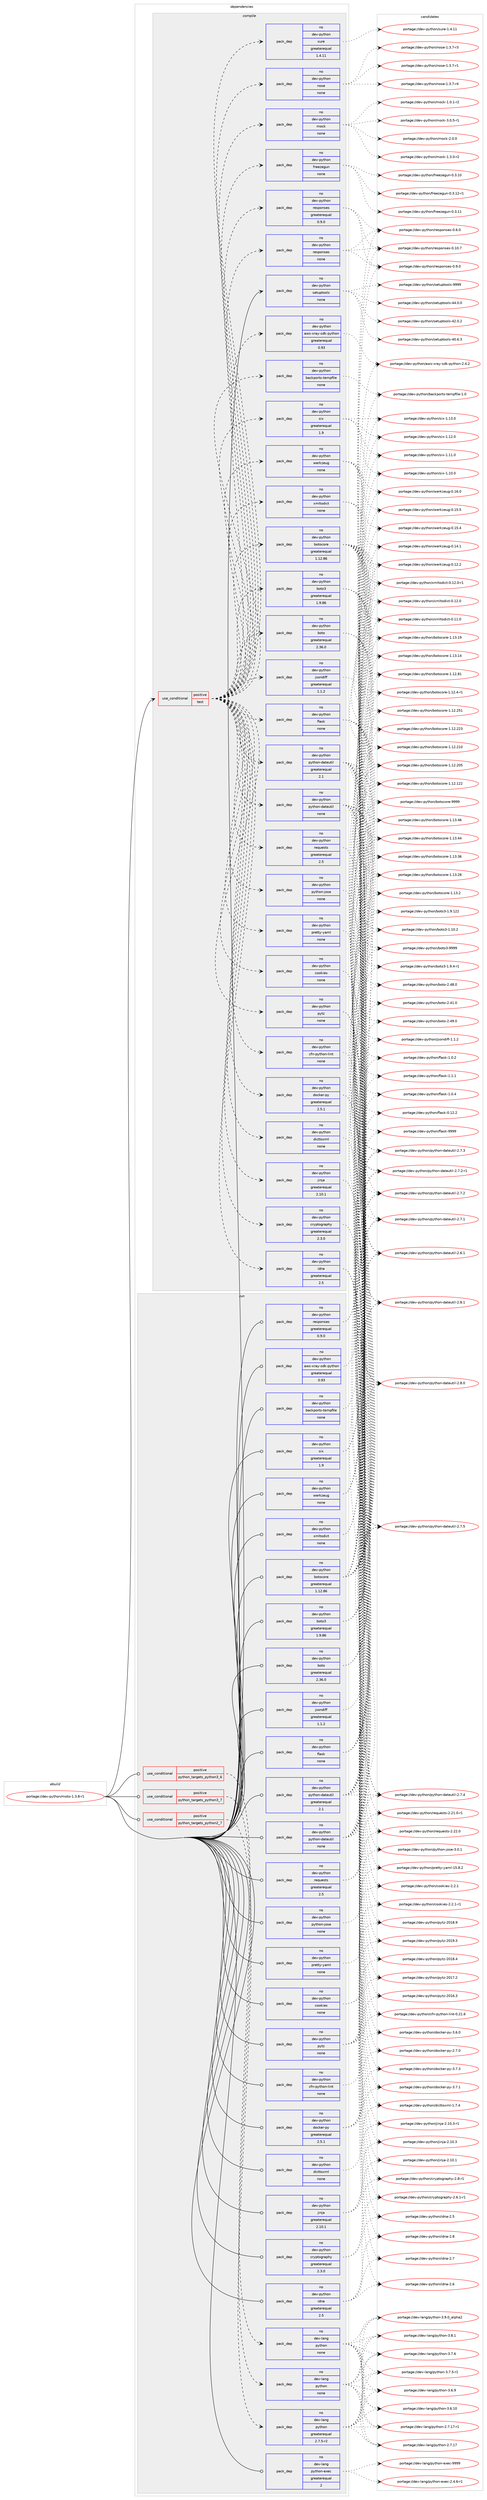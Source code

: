 digraph prolog {

# *************
# Graph options
# *************

newrank=true;
concentrate=true;
compound=true;
graph [rankdir=LR,fontname=Helvetica,fontsize=10,ranksep=1.5];#, ranksep=2.5, nodesep=0.2];
edge  [arrowhead=vee];
node  [fontname=Helvetica,fontsize=10];

# **********
# The ebuild
# **********

subgraph cluster_leftcol {
color=gray;
label=<<i>ebuild</i>>;
id [label="portage://dev-python/moto-1.3.8-r1", color=red, width=4, href="../dev-python/moto-1.3.8-r1.svg"];
}

# ****************
# The dependencies
# ****************

subgraph cluster_midcol {
color=gray;
label=<<i>dependencies</i>>;
subgraph cluster_compile {
fillcolor="#eeeeee";
style=filled;
label=<<i>compile</i>>;
subgraph cond112804 {
dependency450032 [label=<<TABLE BORDER="0" CELLBORDER="1" CELLSPACING="0" CELLPADDING="4"><TR><TD ROWSPAN="3" CELLPADDING="10">use_conditional</TD></TR><TR><TD>positive</TD></TR><TR><TD>test</TD></TR></TABLE>>, shape=none, color=red];
subgraph pack332248 {
dependency450033 [label=<<TABLE BORDER="0" CELLBORDER="1" CELLSPACING="0" CELLPADDING="4" WIDTH="220"><TR><TD ROWSPAN="6" CELLPADDING="30">pack_dep</TD></TR><TR><TD WIDTH="110">no</TD></TR><TR><TD>dev-python</TD></TR><TR><TD>aws-xray-sdk-python</TD></TR><TR><TD>greaterequal</TD></TR><TR><TD>0.93</TD></TR></TABLE>>, shape=none, color=blue];
}
dependency450032:e -> dependency450033:w [weight=20,style="dashed",arrowhead="vee"];
subgraph pack332249 {
dependency450034 [label=<<TABLE BORDER="0" CELLBORDER="1" CELLSPACING="0" CELLPADDING="4" WIDTH="220"><TR><TD ROWSPAN="6" CELLPADDING="30">pack_dep</TD></TR><TR><TD WIDTH="110">no</TD></TR><TR><TD>dev-python</TD></TR><TR><TD>backports-tempfile</TD></TR><TR><TD>none</TD></TR><TR><TD></TD></TR></TABLE>>, shape=none, color=blue];
}
dependency450032:e -> dependency450034:w [weight=20,style="dashed",arrowhead="vee"];
subgraph pack332250 {
dependency450035 [label=<<TABLE BORDER="0" CELLBORDER="1" CELLSPACING="0" CELLPADDING="4" WIDTH="220"><TR><TD ROWSPAN="6" CELLPADDING="30">pack_dep</TD></TR><TR><TD WIDTH="110">no</TD></TR><TR><TD>dev-python</TD></TR><TR><TD>cfn-python-lint</TD></TR><TR><TD>none</TD></TR><TR><TD></TD></TR></TABLE>>, shape=none, color=blue];
}
dependency450032:e -> dependency450035:w [weight=20,style="dashed",arrowhead="vee"];
subgraph pack332251 {
dependency450036 [label=<<TABLE BORDER="0" CELLBORDER="1" CELLSPACING="0" CELLPADDING="4" WIDTH="220"><TR><TD ROWSPAN="6" CELLPADDING="30">pack_dep</TD></TR><TR><TD WIDTH="110">no</TD></TR><TR><TD>dev-python</TD></TR><TR><TD>cryptography</TD></TR><TR><TD>greaterequal</TD></TR><TR><TD>2.3.0</TD></TR></TABLE>>, shape=none, color=blue];
}
dependency450032:e -> dependency450036:w [weight=20,style="dashed",arrowhead="vee"];
subgraph pack332252 {
dependency450037 [label=<<TABLE BORDER="0" CELLBORDER="1" CELLSPACING="0" CELLPADDING="4" WIDTH="220"><TR><TD ROWSPAN="6" CELLPADDING="30">pack_dep</TD></TR><TR><TD WIDTH="110">no</TD></TR><TR><TD>dev-python</TD></TR><TR><TD>cookies</TD></TR><TR><TD>none</TD></TR><TR><TD></TD></TR></TABLE>>, shape=none, color=blue];
}
dependency450032:e -> dependency450037:w [weight=20,style="dashed",arrowhead="vee"];
subgraph pack332253 {
dependency450038 [label=<<TABLE BORDER="0" CELLBORDER="1" CELLSPACING="0" CELLPADDING="4" WIDTH="220"><TR><TD ROWSPAN="6" CELLPADDING="30">pack_dep</TD></TR><TR><TD WIDTH="110">no</TD></TR><TR><TD>dev-python</TD></TR><TR><TD>dicttoxml</TD></TR><TR><TD>none</TD></TR><TR><TD></TD></TR></TABLE>>, shape=none, color=blue];
}
dependency450032:e -> dependency450038:w [weight=20,style="dashed",arrowhead="vee"];
subgraph pack332254 {
dependency450039 [label=<<TABLE BORDER="0" CELLBORDER="1" CELLSPACING="0" CELLPADDING="4" WIDTH="220"><TR><TD ROWSPAN="6" CELLPADDING="30">pack_dep</TD></TR><TR><TD WIDTH="110">no</TD></TR><TR><TD>dev-python</TD></TR><TR><TD>docker-py</TD></TR><TR><TD>greaterequal</TD></TR><TR><TD>2.5.1</TD></TR></TABLE>>, shape=none, color=blue];
}
dependency450032:e -> dependency450039:w [weight=20,style="dashed",arrowhead="vee"];
subgraph pack332255 {
dependency450040 [label=<<TABLE BORDER="0" CELLBORDER="1" CELLSPACING="0" CELLPADDING="4" WIDTH="220"><TR><TD ROWSPAN="6" CELLPADDING="30">pack_dep</TD></TR><TR><TD WIDTH="110">no</TD></TR><TR><TD>dev-python</TD></TR><TR><TD>idna</TD></TR><TR><TD>greaterequal</TD></TR><TR><TD>2.5</TD></TR></TABLE>>, shape=none, color=blue];
}
dependency450032:e -> dependency450040:w [weight=20,style="dashed",arrowhead="vee"];
subgraph pack332256 {
dependency450041 [label=<<TABLE BORDER="0" CELLBORDER="1" CELLSPACING="0" CELLPADDING="4" WIDTH="220"><TR><TD ROWSPAN="6" CELLPADDING="30">pack_dep</TD></TR><TR><TD WIDTH="110">no</TD></TR><TR><TD>dev-python</TD></TR><TR><TD>jinja</TD></TR><TR><TD>greaterequal</TD></TR><TR><TD>2.10.1</TD></TR></TABLE>>, shape=none, color=blue];
}
dependency450032:e -> dependency450041:w [weight=20,style="dashed",arrowhead="vee"];
subgraph pack332257 {
dependency450042 [label=<<TABLE BORDER="0" CELLBORDER="1" CELLSPACING="0" CELLPADDING="4" WIDTH="220"><TR><TD ROWSPAN="6" CELLPADDING="30">pack_dep</TD></TR><TR><TD WIDTH="110">no</TD></TR><TR><TD>dev-python</TD></TR><TR><TD>jsondiff</TD></TR><TR><TD>greaterequal</TD></TR><TR><TD>1.1.2</TD></TR></TABLE>>, shape=none, color=blue];
}
dependency450032:e -> dependency450042:w [weight=20,style="dashed",arrowhead="vee"];
subgraph pack332258 {
dependency450043 [label=<<TABLE BORDER="0" CELLBORDER="1" CELLSPACING="0" CELLPADDING="4" WIDTH="220"><TR><TD ROWSPAN="6" CELLPADDING="30">pack_dep</TD></TR><TR><TD WIDTH="110">no</TD></TR><TR><TD>dev-python</TD></TR><TR><TD>boto</TD></TR><TR><TD>greaterequal</TD></TR><TR><TD>2.36.0</TD></TR></TABLE>>, shape=none, color=blue];
}
dependency450032:e -> dependency450043:w [weight=20,style="dashed",arrowhead="vee"];
subgraph pack332259 {
dependency450044 [label=<<TABLE BORDER="0" CELLBORDER="1" CELLSPACING="0" CELLPADDING="4" WIDTH="220"><TR><TD ROWSPAN="6" CELLPADDING="30">pack_dep</TD></TR><TR><TD WIDTH="110">no</TD></TR><TR><TD>dev-python</TD></TR><TR><TD>boto3</TD></TR><TR><TD>greaterequal</TD></TR><TR><TD>1.9.86</TD></TR></TABLE>>, shape=none, color=blue];
}
dependency450032:e -> dependency450044:w [weight=20,style="dashed",arrowhead="vee"];
subgraph pack332260 {
dependency450045 [label=<<TABLE BORDER="0" CELLBORDER="1" CELLSPACING="0" CELLPADDING="4" WIDTH="220"><TR><TD ROWSPAN="6" CELLPADDING="30">pack_dep</TD></TR><TR><TD WIDTH="110">no</TD></TR><TR><TD>dev-python</TD></TR><TR><TD>botocore</TD></TR><TR><TD>greaterequal</TD></TR><TR><TD>1.12.86</TD></TR></TABLE>>, shape=none, color=blue];
}
dependency450032:e -> dependency450045:w [weight=20,style="dashed",arrowhead="vee"];
subgraph pack332261 {
dependency450046 [label=<<TABLE BORDER="0" CELLBORDER="1" CELLSPACING="0" CELLPADDING="4" WIDTH="220"><TR><TD ROWSPAN="6" CELLPADDING="30">pack_dep</TD></TR><TR><TD WIDTH="110">no</TD></TR><TR><TD>dev-python</TD></TR><TR><TD>flask</TD></TR><TR><TD>none</TD></TR><TR><TD></TD></TR></TABLE>>, shape=none, color=blue];
}
dependency450032:e -> dependency450046:w [weight=20,style="dashed",arrowhead="vee"];
subgraph pack332262 {
dependency450047 [label=<<TABLE BORDER="0" CELLBORDER="1" CELLSPACING="0" CELLPADDING="4" WIDTH="220"><TR><TD ROWSPAN="6" CELLPADDING="30">pack_dep</TD></TR><TR><TD WIDTH="110">no</TD></TR><TR><TD>dev-python</TD></TR><TR><TD>pretty-yaml</TD></TR><TR><TD>none</TD></TR><TR><TD></TD></TR></TABLE>>, shape=none, color=blue];
}
dependency450032:e -> dependency450047:w [weight=20,style="dashed",arrowhead="vee"];
subgraph pack332263 {
dependency450048 [label=<<TABLE BORDER="0" CELLBORDER="1" CELLSPACING="0" CELLPADDING="4" WIDTH="220"><TR><TD ROWSPAN="6" CELLPADDING="30">pack_dep</TD></TR><TR><TD WIDTH="110">no</TD></TR><TR><TD>dev-python</TD></TR><TR><TD>python-dateutil</TD></TR><TR><TD>greaterequal</TD></TR><TR><TD>2.1</TD></TR></TABLE>>, shape=none, color=blue];
}
dependency450032:e -> dependency450048:w [weight=20,style="dashed",arrowhead="vee"];
subgraph pack332264 {
dependency450049 [label=<<TABLE BORDER="0" CELLBORDER="1" CELLSPACING="0" CELLPADDING="4" WIDTH="220"><TR><TD ROWSPAN="6" CELLPADDING="30">pack_dep</TD></TR><TR><TD WIDTH="110">no</TD></TR><TR><TD>dev-python</TD></TR><TR><TD>pytz</TD></TR><TR><TD>none</TD></TR><TR><TD></TD></TR></TABLE>>, shape=none, color=blue];
}
dependency450032:e -> dependency450049:w [weight=20,style="dashed",arrowhead="vee"];
subgraph pack332265 {
dependency450050 [label=<<TABLE BORDER="0" CELLBORDER="1" CELLSPACING="0" CELLPADDING="4" WIDTH="220"><TR><TD ROWSPAN="6" CELLPADDING="30">pack_dep</TD></TR><TR><TD WIDTH="110">no</TD></TR><TR><TD>dev-python</TD></TR><TR><TD>python-dateutil</TD></TR><TR><TD>none</TD></TR><TR><TD></TD></TR></TABLE>>, shape=none, color=blue];
}
dependency450032:e -> dependency450050:w [weight=20,style="dashed",arrowhead="vee"];
subgraph pack332266 {
dependency450051 [label=<<TABLE BORDER="0" CELLBORDER="1" CELLSPACING="0" CELLPADDING="4" WIDTH="220"><TR><TD ROWSPAN="6" CELLPADDING="30">pack_dep</TD></TR><TR><TD WIDTH="110">no</TD></TR><TR><TD>dev-python</TD></TR><TR><TD>python-jose</TD></TR><TR><TD>none</TD></TR><TR><TD></TD></TR></TABLE>>, shape=none, color=blue];
}
dependency450032:e -> dependency450051:w [weight=20,style="dashed",arrowhead="vee"];
subgraph pack332267 {
dependency450052 [label=<<TABLE BORDER="0" CELLBORDER="1" CELLSPACING="0" CELLPADDING="4" WIDTH="220"><TR><TD ROWSPAN="6" CELLPADDING="30">pack_dep</TD></TR><TR><TD WIDTH="110">no</TD></TR><TR><TD>dev-python</TD></TR><TR><TD>responses</TD></TR><TR><TD>greaterequal</TD></TR><TR><TD>0.9.0</TD></TR></TABLE>>, shape=none, color=blue];
}
dependency450032:e -> dependency450052:w [weight=20,style="dashed",arrowhead="vee"];
subgraph pack332268 {
dependency450053 [label=<<TABLE BORDER="0" CELLBORDER="1" CELLSPACING="0" CELLPADDING="4" WIDTH="220"><TR><TD ROWSPAN="6" CELLPADDING="30">pack_dep</TD></TR><TR><TD WIDTH="110">no</TD></TR><TR><TD>dev-python</TD></TR><TR><TD>requests</TD></TR><TR><TD>greaterequal</TD></TR><TR><TD>2.5</TD></TR></TABLE>>, shape=none, color=blue];
}
dependency450032:e -> dependency450053:w [weight=20,style="dashed",arrowhead="vee"];
subgraph pack332269 {
dependency450054 [label=<<TABLE BORDER="0" CELLBORDER="1" CELLSPACING="0" CELLPADDING="4" WIDTH="220"><TR><TD ROWSPAN="6" CELLPADDING="30">pack_dep</TD></TR><TR><TD WIDTH="110">no</TD></TR><TR><TD>dev-python</TD></TR><TR><TD>xmltodict</TD></TR><TR><TD>none</TD></TR><TR><TD></TD></TR></TABLE>>, shape=none, color=blue];
}
dependency450032:e -> dependency450054:w [weight=20,style="dashed",arrowhead="vee"];
subgraph pack332270 {
dependency450055 [label=<<TABLE BORDER="0" CELLBORDER="1" CELLSPACING="0" CELLPADDING="4" WIDTH="220"><TR><TD ROWSPAN="6" CELLPADDING="30">pack_dep</TD></TR><TR><TD WIDTH="110">no</TD></TR><TR><TD>dev-python</TD></TR><TR><TD>six</TD></TR><TR><TD>greaterequal</TD></TR><TR><TD>1.9</TD></TR></TABLE>>, shape=none, color=blue];
}
dependency450032:e -> dependency450055:w [weight=20,style="dashed",arrowhead="vee"];
subgraph pack332271 {
dependency450056 [label=<<TABLE BORDER="0" CELLBORDER="1" CELLSPACING="0" CELLPADDING="4" WIDTH="220"><TR><TD ROWSPAN="6" CELLPADDING="30">pack_dep</TD></TR><TR><TD WIDTH="110">no</TD></TR><TR><TD>dev-python</TD></TR><TR><TD>werkzeug</TD></TR><TR><TD>none</TD></TR><TR><TD></TD></TR></TABLE>>, shape=none, color=blue];
}
dependency450032:e -> dependency450056:w [weight=20,style="dashed",arrowhead="vee"];
subgraph pack332272 {
dependency450057 [label=<<TABLE BORDER="0" CELLBORDER="1" CELLSPACING="0" CELLPADDING="4" WIDTH="220"><TR><TD ROWSPAN="6" CELLPADDING="30">pack_dep</TD></TR><TR><TD WIDTH="110">no</TD></TR><TR><TD>dev-python</TD></TR><TR><TD>freezegun</TD></TR><TR><TD>none</TD></TR><TR><TD></TD></TR></TABLE>>, shape=none, color=blue];
}
dependency450032:e -> dependency450057:w [weight=20,style="dashed",arrowhead="vee"];
subgraph pack332273 {
dependency450058 [label=<<TABLE BORDER="0" CELLBORDER="1" CELLSPACING="0" CELLPADDING="4" WIDTH="220"><TR><TD ROWSPAN="6" CELLPADDING="30">pack_dep</TD></TR><TR><TD WIDTH="110">no</TD></TR><TR><TD>dev-python</TD></TR><TR><TD>mock</TD></TR><TR><TD>none</TD></TR><TR><TD></TD></TR></TABLE>>, shape=none, color=blue];
}
dependency450032:e -> dependency450058:w [weight=20,style="dashed",arrowhead="vee"];
subgraph pack332274 {
dependency450059 [label=<<TABLE BORDER="0" CELLBORDER="1" CELLSPACING="0" CELLPADDING="4" WIDTH="220"><TR><TD ROWSPAN="6" CELLPADDING="30">pack_dep</TD></TR><TR><TD WIDTH="110">no</TD></TR><TR><TD>dev-python</TD></TR><TR><TD>nose</TD></TR><TR><TD>none</TD></TR><TR><TD></TD></TR></TABLE>>, shape=none, color=blue];
}
dependency450032:e -> dependency450059:w [weight=20,style="dashed",arrowhead="vee"];
subgraph pack332275 {
dependency450060 [label=<<TABLE BORDER="0" CELLBORDER="1" CELLSPACING="0" CELLPADDING="4" WIDTH="220"><TR><TD ROWSPAN="6" CELLPADDING="30">pack_dep</TD></TR><TR><TD WIDTH="110">no</TD></TR><TR><TD>dev-python</TD></TR><TR><TD>responses</TD></TR><TR><TD>none</TD></TR><TR><TD></TD></TR></TABLE>>, shape=none, color=blue];
}
dependency450032:e -> dependency450060:w [weight=20,style="dashed",arrowhead="vee"];
subgraph pack332276 {
dependency450061 [label=<<TABLE BORDER="0" CELLBORDER="1" CELLSPACING="0" CELLPADDING="4" WIDTH="220"><TR><TD ROWSPAN="6" CELLPADDING="30">pack_dep</TD></TR><TR><TD WIDTH="110">no</TD></TR><TR><TD>dev-python</TD></TR><TR><TD>sure</TD></TR><TR><TD>greaterequal</TD></TR><TR><TD>1.4.11</TD></TR></TABLE>>, shape=none, color=blue];
}
dependency450032:e -> dependency450061:w [weight=20,style="dashed",arrowhead="vee"];
}
id:e -> dependency450032:w [weight=20,style="solid",arrowhead="vee"];
subgraph pack332277 {
dependency450062 [label=<<TABLE BORDER="0" CELLBORDER="1" CELLSPACING="0" CELLPADDING="4" WIDTH="220"><TR><TD ROWSPAN="6" CELLPADDING="30">pack_dep</TD></TR><TR><TD WIDTH="110">no</TD></TR><TR><TD>dev-python</TD></TR><TR><TD>setuptools</TD></TR><TR><TD>none</TD></TR><TR><TD></TD></TR></TABLE>>, shape=none, color=blue];
}
id:e -> dependency450062:w [weight=20,style="solid",arrowhead="vee"];
}
subgraph cluster_compileandrun {
fillcolor="#eeeeee";
style=filled;
label=<<i>compile and run</i>>;
}
subgraph cluster_run {
fillcolor="#eeeeee";
style=filled;
label=<<i>run</i>>;
subgraph cond112805 {
dependency450063 [label=<<TABLE BORDER="0" CELLBORDER="1" CELLSPACING="0" CELLPADDING="4"><TR><TD ROWSPAN="3" CELLPADDING="10">use_conditional</TD></TR><TR><TD>positive</TD></TR><TR><TD>python_targets_python2_7</TD></TR></TABLE>>, shape=none, color=red];
subgraph pack332278 {
dependency450064 [label=<<TABLE BORDER="0" CELLBORDER="1" CELLSPACING="0" CELLPADDING="4" WIDTH="220"><TR><TD ROWSPAN="6" CELLPADDING="30">pack_dep</TD></TR><TR><TD WIDTH="110">no</TD></TR><TR><TD>dev-lang</TD></TR><TR><TD>python</TD></TR><TR><TD>greaterequal</TD></TR><TR><TD>2.7.5-r2</TD></TR></TABLE>>, shape=none, color=blue];
}
dependency450063:e -> dependency450064:w [weight=20,style="dashed",arrowhead="vee"];
}
id:e -> dependency450063:w [weight=20,style="solid",arrowhead="odot"];
subgraph cond112806 {
dependency450065 [label=<<TABLE BORDER="0" CELLBORDER="1" CELLSPACING="0" CELLPADDING="4"><TR><TD ROWSPAN="3" CELLPADDING="10">use_conditional</TD></TR><TR><TD>positive</TD></TR><TR><TD>python_targets_python3_6</TD></TR></TABLE>>, shape=none, color=red];
subgraph pack332279 {
dependency450066 [label=<<TABLE BORDER="0" CELLBORDER="1" CELLSPACING="0" CELLPADDING="4" WIDTH="220"><TR><TD ROWSPAN="6" CELLPADDING="30">pack_dep</TD></TR><TR><TD WIDTH="110">no</TD></TR><TR><TD>dev-lang</TD></TR><TR><TD>python</TD></TR><TR><TD>none</TD></TR><TR><TD></TD></TR></TABLE>>, shape=none, color=blue];
}
dependency450065:e -> dependency450066:w [weight=20,style="dashed",arrowhead="vee"];
}
id:e -> dependency450065:w [weight=20,style="solid",arrowhead="odot"];
subgraph cond112807 {
dependency450067 [label=<<TABLE BORDER="0" CELLBORDER="1" CELLSPACING="0" CELLPADDING="4"><TR><TD ROWSPAN="3" CELLPADDING="10">use_conditional</TD></TR><TR><TD>positive</TD></TR><TR><TD>python_targets_python3_7</TD></TR></TABLE>>, shape=none, color=red];
subgraph pack332280 {
dependency450068 [label=<<TABLE BORDER="0" CELLBORDER="1" CELLSPACING="0" CELLPADDING="4" WIDTH="220"><TR><TD ROWSPAN="6" CELLPADDING="30">pack_dep</TD></TR><TR><TD WIDTH="110">no</TD></TR><TR><TD>dev-lang</TD></TR><TR><TD>python</TD></TR><TR><TD>none</TD></TR><TR><TD></TD></TR></TABLE>>, shape=none, color=blue];
}
dependency450067:e -> dependency450068:w [weight=20,style="dashed",arrowhead="vee"];
}
id:e -> dependency450067:w [weight=20,style="solid",arrowhead="odot"];
subgraph pack332281 {
dependency450069 [label=<<TABLE BORDER="0" CELLBORDER="1" CELLSPACING="0" CELLPADDING="4" WIDTH="220"><TR><TD ROWSPAN="6" CELLPADDING="30">pack_dep</TD></TR><TR><TD WIDTH="110">no</TD></TR><TR><TD>dev-lang</TD></TR><TR><TD>python-exec</TD></TR><TR><TD>greaterequal</TD></TR><TR><TD>2</TD></TR></TABLE>>, shape=none, color=blue];
}
id:e -> dependency450069:w [weight=20,style="solid",arrowhead="odot"];
subgraph pack332282 {
dependency450070 [label=<<TABLE BORDER="0" CELLBORDER="1" CELLSPACING="0" CELLPADDING="4" WIDTH="220"><TR><TD ROWSPAN="6" CELLPADDING="30">pack_dep</TD></TR><TR><TD WIDTH="110">no</TD></TR><TR><TD>dev-python</TD></TR><TR><TD>aws-xray-sdk-python</TD></TR><TR><TD>greaterequal</TD></TR><TR><TD>0.93</TD></TR></TABLE>>, shape=none, color=blue];
}
id:e -> dependency450070:w [weight=20,style="solid",arrowhead="odot"];
subgraph pack332283 {
dependency450071 [label=<<TABLE BORDER="0" CELLBORDER="1" CELLSPACING="0" CELLPADDING="4" WIDTH="220"><TR><TD ROWSPAN="6" CELLPADDING="30">pack_dep</TD></TR><TR><TD WIDTH="110">no</TD></TR><TR><TD>dev-python</TD></TR><TR><TD>backports-tempfile</TD></TR><TR><TD>none</TD></TR><TR><TD></TD></TR></TABLE>>, shape=none, color=blue];
}
id:e -> dependency450071:w [weight=20,style="solid",arrowhead="odot"];
subgraph pack332284 {
dependency450072 [label=<<TABLE BORDER="0" CELLBORDER="1" CELLSPACING="0" CELLPADDING="4" WIDTH="220"><TR><TD ROWSPAN="6" CELLPADDING="30">pack_dep</TD></TR><TR><TD WIDTH="110">no</TD></TR><TR><TD>dev-python</TD></TR><TR><TD>boto</TD></TR><TR><TD>greaterequal</TD></TR><TR><TD>2.36.0</TD></TR></TABLE>>, shape=none, color=blue];
}
id:e -> dependency450072:w [weight=20,style="solid",arrowhead="odot"];
subgraph pack332285 {
dependency450073 [label=<<TABLE BORDER="0" CELLBORDER="1" CELLSPACING="0" CELLPADDING="4" WIDTH="220"><TR><TD ROWSPAN="6" CELLPADDING="30">pack_dep</TD></TR><TR><TD WIDTH="110">no</TD></TR><TR><TD>dev-python</TD></TR><TR><TD>boto3</TD></TR><TR><TD>greaterequal</TD></TR><TR><TD>1.9.86</TD></TR></TABLE>>, shape=none, color=blue];
}
id:e -> dependency450073:w [weight=20,style="solid",arrowhead="odot"];
subgraph pack332286 {
dependency450074 [label=<<TABLE BORDER="0" CELLBORDER="1" CELLSPACING="0" CELLPADDING="4" WIDTH="220"><TR><TD ROWSPAN="6" CELLPADDING="30">pack_dep</TD></TR><TR><TD WIDTH="110">no</TD></TR><TR><TD>dev-python</TD></TR><TR><TD>botocore</TD></TR><TR><TD>greaterequal</TD></TR><TR><TD>1.12.86</TD></TR></TABLE>>, shape=none, color=blue];
}
id:e -> dependency450074:w [weight=20,style="solid",arrowhead="odot"];
subgraph pack332287 {
dependency450075 [label=<<TABLE BORDER="0" CELLBORDER="1" CELLSPACING="0" CELLPADDING="4" WIDTH="220"><TR><TD ROWSPAN="6" CELLPADDING="30">pack_dep</TD></TR><TR><TD WIDTH="110">no</TD></TR><TR><TD>dev-python</TD></TR><TR><TD>cfn-python-lint</TD></TR><TR><TD>none</TD></TR><TR><TD></TD></TR></TABLE>>, shape=none, color=blue];
}
id:e -> dependency450075:w [weight=20,style="solid",arrowhead="odot"];
subgraph pack332288 {
dependency450076 [label=<<TABLE BORDER="0" CELLBORDER="1" CELLSPACING="0" CELLPADDING="4" WIDTH="220"><TR><TD ROWSPAN="6" CELLPADDING="30">pack_dep</TD></TR><TR><TD WIDTH="110">no</TD></TR><TR><TD>dev-python</TD></TR><TR><TD>cookies</TD></TR><TR><TD>none</TD></TR><TR><TD></TD></TR></TABLE>>, shape=none, color=blue];
}
id:e -> dependency450076:w [weight=20,style="solid",arrowhead="odot"];
subgraph pack332289 {
dependency450077 [label=<<TABLE BORDER="0" CELLBORDER="1" CELLSPACING="0" CELLPADDING="4" WIDTH="220"><TR><TD ROWSPAN="6" CELLPADDING="30">pack_dep</TD></TR><TR><TD WIDTH="110">no</TD></TR><TR><TD>dev-python</TD></TR><TR><TD>cryptography</TD></TR><TR><TD>greaterequal</TD></TR><TR><TD>2.3.0</TD></TR></TABLE>>, shape=none, color=blue];
}
id:e -> dependency450077:w [weight=20,style="solid",arrowhead="odot"];
subgraph pack332290 {
dependency450078 [label=<<TABLE BORDER="0" CELLBORDER="1" CELLSPACING="0" CELLPADDING="4" WIDTH="220"><TR><TD ROWSPAN="6" CELLPADDING="30">pack_dep</TD></TR><TR><TD WIDTH="110">no</TD></TR><TR><TD>dev-python</TD></TR><TR><TD>dicttoxml</TD></TR><TR><TD>none</TD></TR><TR><TD></TD></TR></TABLE>>, shape=none, color=blue];
}
id:e -> dependency450078:w [weight=20,style="solid",arrowhead="odot"];
subgraph pack332291 {
dependency450079 [label=<<TABLE BORDER="0" CELLBORDER="1" CELLSPACING="0" CELLPADDING="4" WIDTH="220"><TR><TD ROWSPAN="6" CELLPADDING="30">pack_dep</TD></TR><TR><TD WIDTH="110">no</TD></TR><TR><TD>dev-python</TD></TR><TR><TD>docker-py</TD></TR><TR><TD>greaterequal</TD></TR><TR><TD>2.5.1</TD></TR></TABLE>>, shape=none, color=blue];
}
id:e -> dependency450079:w [weight=20,style="solid",arrowhead="odot"];
subgraph pack332292 {
dependency450080 [label=<<TABLE BORDER="0" CELLBORDER="1" CELLSPACING="0" CELLPADDING="4" WIDTH="220"><TR><TD ROWSPAN="6" CELLPADDING="30">pack_dep</TD></TR><TR><TD WIDTH="110">no</TD></TR><TR><TD>dev-python</TD></TR><TR><TD>flask</TD></TR><TR><TD>none</TD></TR><TR><TD></TD></TR></TABLE>>, shape=none, color=blue];
}
id:e -> dependency450080:w [weight=20,style="solid",arrowhead="odot"];
subgraph pack332293 {
dependency450081 [label=<<TABLE BORDER="0" CELLBORDER="1" CELLSPACING="0" CELLPADDING="4" WIDTH="220"><TR><TD ROWSPAN="6" CELLPADDING="30">pack_dep</TD></TR><TR><TD WIDTH="110">no</TD></TR><TR><TD>dev-python</TD></TR><TR><TD>idna</TD></TR><TR><TD>greaterequal</TD></TR><TR><TD>2.5</TD></TR></TABLE>>, shape=none, color=blue];
}
id:e -> dependency450081:w [weight=20,style="solid",arrowhead="odot"];
subgraph pack332294 {
dependency450082 [label=<<TABLE BORDER="0" CELLBORDER="1" CELLSPACING="0" CELLPADDING="4" WIDTH="220"><TR><TD ROWSPAN="6" CELLPADDING="30">pack_dep</TD></TR><TR><TD WIDTH="110">no</TD></TR><TR><TD>dev-python</TD></TR><TR><TD>jinja</TD></TR><TR><TD>greaterequal</TD></TR><TR><TD>2.10.1</TD></TR></TABLE>>, shape=none, color=blue];
}
id:e -> dependency450082:w [weight=20,style="solid",arrowhead="odot"];
subgraph pack332295 {
dependency450083 [label=<<TABLE BORDER="0" CELLBORDER="1" CELLSPACING="0" CELLPADDING="4" WIDTH="220"><TR><TD ROWSPAN="6" CELLPADDING="30">pack_dep</TD></TR><TR><TD WIDTH="110">no</TD></TR><TR><TD>dev-python</TD></TR><TR><TD>jsondiff</TD></TR><TR><TD>greaterequal</TD></TR><TR><TD>1.1.2</TD></TR></TABLE>>, shape=none, color=blue];
}
id:e -> dependency450083:w [weight=20,style="solid",arrowhead="odot"];
subgraph pack332296 {
dependency450084 [label=<<TABLE BORDER="0" CELLBORDER="1" CELLSPACING="0" CELLPADDING="4" WIDTH="220"><TR><TD ROWSPAN="6" CELLPADDING="30">pack_dep</TD></TR><TR><TD WIDTH="110">no</TD></TR><TR><TD>dev-python</TD></TR><TR><TD>pretty-yaml</TD></TR><TR><TD>none</TD></TR><TR><TD></TD></TR></TABLE>>, shape=none, color=blue];
}
id:e -> dependency450084:w [weight=20,style="solid",arrowhead="odot"];
subgraph pack332297 {
dependency450085 [label=<<TABLE BORDER="0" CELLBORDER="1" CELLSPACING="0" CELLPADDING="4" WIDTH="220"><TR><TD ROWSPAN="6" CELLPADDING="30">pack_dep</TD></TR><TR><TD WIDTH="110">no</TD></TR><TR><TD>dev-python</TD></TR><TR><TD>python-dateutil</TD></TR><TR><TD>greaterequal</TD></TR><TR><TD>2.1</TD></TR></TABLE>>, shape=none, color=blue];
}
id:e -> dependency450085:w [weight=20,style="solid",arrowhead="odot"];
subgraph pack332298 {
dependency450086 [label=<<TABLE BORDER="0" CELLBORDER="1" CELLSPACING="0" CELLPADDING="4" WIDTH="220"><TR><TD ROWSPAN="6" CELLPADDING="30">pack_dep</TD></TR><TR><TD WIDTH="110">no</TD></TR><TR><TD>dev-python</TD></TR><TR><TD>python-dateutil</TD></TR><TR><TD>none</TD></TR><TR><TD></TD></TR></TABLE>>, shape=none, color=blue];
}
id:e -> dependency450086:w [weight=20,style="solid",arrowhead="odot"];
subgraph pack332299 {
dependency450087 [label=<<TABLE BORDER="0" CELLBORDER="1" CELLSPACING="0" CELLPADDING="4" WIDTH="220"><TR><TD ROWSPAN="6" CELLPADDING="30">pack_dep</TD></TR><TR><TD WIDTH="110">no</TD></TR><TR><TD>dev-python</TD></TR><TR><TD>python-jose</TD></TR><TR><TD>none</TD></TR><TR><TD></TD></TR></TABLE>>, shape=none, color=blue];
}
id:e -> dependency450087:w [weight=20,style="solid",arrowhead="odot"];
subgraph pack332300 {
dependency450088 [label=<<TABLE BORDER="0" CELLBORDER="1" CELLSPACING="0" CELLPADDING="4" WIDTH="220"><TR><TD ROWSPAN="6" CELLPADDING="30">pack_dep</TD></TR><TR><TD WIDTH="110">no</TD></TR><TR><TD>dev-python</TD></TR><TR><TD>pytz</TD></TR><TR><TD>none</TD></TR><TR><TD></TD></TR></TABLE>>, shape=none, color=blue];
}
id:e -> dependency450088:w [weight=20,style="solid",arrowhead="odot"];
subgraph pack332301 {
dependency450089 [label=<<TABLE BORDER="0" CELLBORDER="1" CELLSPACING="0" CELLPADDING="4" WIDTH="220"><TR><TD ROWSPAN="6" CELLPADDING="30">pack_dep</TD></TR><TR><TD WIDTH="110">no</TD></TR><TR><TD>dev-python</TD></TR><TR><TD>requests</TD></TR><TR><TD>greaterequal</TD></TR><TR><TD>2.5</TD></TR></TABLE>>, shape=none, color=blue];
}
id:e -> dependency450089:w [weight=20,style="solid",arrowhead="odot"];
subgraph pack332302 {
dependency450090 [label=<<TABLE BORDER="0" CELLBORDER="1" CELLSPACING="0" CELLPADDING="4" WIDTH="220"><TR><TD ROWSPAN="6" CELLPADDING="30">pack_dep</TD></TR><TR><TD WIDTH="110">no</TD></TR><TR><TD>dev-python</TD></TR><TR><TD>responses</TD></TR><TR><TD>greaterequal</TD></TR><TR><TD>0.9.0</TD></TR></TABLE>>, shape=none, color=blue];
}
id:e -> dependency450090:w [weight=20,style="solid",arrowhead="odot"];
subgraph pack332303 {
dependency450091 [label=<<TABLE BORDER="0" CELLBORDER="1" CELLSPACING="0" CELLPADDING="4" WIDTH="220"><TR><TD ROWSPAN="6" CELLPADDING="30">pack_dep</TD></TR><TR><TD WIDTH="110">no</TD></TR><TR><TD>dev-python</TD></TR><TR><TD>six</TD></TR><TR><TD>greaterequal</TD></TR><TR><TD>1.9</TD></TR></TABLE>>, shape=none, color=blue];
}
id:e -> dependency450091:w [weight=20,style="solid",arrowhead="odot"];
subgraph pack332304 {
dependency450092 [label=<<TABLE BORDER="0" CELLBORDER="1" CELLSPACING="0" CELLPADDING="4" WIDTH="220"><TR><TD ROWSPAN="6" CELLPADDING="30">pack_dep</TD></TR><TR><TD WIDTH="110">no</TD></TR><TR><TD>dev-python</TD></TR><TR><TD>werkzeug</TD></TR><TR><TD>none</TD></TR><TR><TD></TD></TR></TABLE>>, shape=none, color=blue];
}
id:e -> dependency450092:w [weight=20,style="solid",arrowhead="odot"];
subgraph pack332305 {
dependency450093 [label=<<TABLE BORDER="0" CELLBORDER="1" CELLSPACING="0" CELLPADDING="4" WIDTH="220"><TR><TD ROWSPAN="6" CELLPADDING="30">pack_dep</TD></TR><TR><TD WIDTH="110">no</TD></TR><TR><TD>dev-python</TD></TR><TR><TD>xmltodict</TD></TR><TR><TD>none</TD></TR><TR><TD></TD></TR></TABLE>>, shape=none, color=blue];
}
id:e -> dependency450093:w [weight=20,style="solid",arrowhead="odot"];
}
}

# **************
# The candidates
# **************

subgraph cluster_choices {
rank=same;
color=gray;
label=<<i>candidates</i>>;

subgraph choice332248 {
color=black;
nodesep=1;
choice10010111845112121116104111110479711911545120114971214511510010745112121116104111110455046524650 [label="portage://dev-python/aws-xray-sdk-python-2.4.2", color=red, width=4,href="../dev-python/aws-xray-sdk-python-2.4.2.svg"];
dependency450033:e -> choice10010111845112121116104111110479711911545120114971214511510010745112121116104111110455046524650:w [style=dotted,weight="100"];
}
subgraph choice332249 {
color=black;
nodesep=1;
choice10010111845112121116104111110479897991071121111141161154511610110911210210510810145494648 [label="portage://dev-python/backports-tempfile-1.0", color=red, width=4,href="../dev-python/backports-tempfile-1.0.svg"];
dependency450034:e -> choice10010111845112121116104111110479897991071121111141161154511610110911210210510810145494648:w [style=dotted,weight="100"];
}
subgraph choice332250 {
color=black;
nodesep=1;
choice100101118451121211161041111104799102110451121211161041111104510810511011645484650494654 [label="portage://dev-python/cfn-python-lint-0.21.6", color=red, width=4,href="../dev-python/cfn-python-lint-0.21.6.svg"];
dependency450035:e -> choice100101118451121211161041111104799102110451121211161041111104510810511011645484650494654:w [style=dotted,weight="100"];
}
subgraph choice332251 {
color=black;
nodesep=1;
choice10010111845112121116104111110479911412111211611110311497112104121455046564511449 [label="portage://dev-python/cryptography-2.8-r1", color=red, width=4,href="../dev-python/cryptography-2.8-r1.svg"];
choice100101118451121211161041111104799114121112116111103114971121041214550465446494511449 [label="portage://dev-python/cryptography-2.6.1-r1", color=red, width=4,href="../dev-python/cryptography-2.6.1-r1.svg"];
dependency450036:e -> choice10010111845112121116104111110479911412111211611110311497112104121455046564511449:w [style=dotted,weight="100"];
dependency450036:e -> choice100101118451121211161041111104799114121112116111103114971121041214550465446494511449:w [style=dotted,weight="100"];
}
subgraph choice332252 {
color=black;
nodesep=1;
choice1001011184511212111610411111047991111111071051011154550465046494511449 [label="portage://dev-python/cookies-2.2.1-r1", color=red, width=4,href="../dev-python/cookies-2.2.1-r1.svg"];
choice100101118451121211161041111104799111111107105101115455046504649 [label="portage://dev-python/cookies-2.2.1", color=red, width=4,href="../dev-python/cookies-2.2.1.svg"];
dependency450037:e -> choice1001011184511212111610411111047991111111071051011154550465046494511449:w [style=dotted,weight="100"];
dependency450037:e -> choice100101118451121211161041111104799111111107105101115455046504649:w [style=dotted,weight="100"];
}
subgraph choice332253 {
color=black;
nodesep=1;
choice100101118451121211161041111104710010599116116111120109108454946554652 [label="portage://dev-python/dicttoxml-1.7.4", color=red, width=4,href="../dev-python/dicttoxml-1.7.4.svg"];
dependency450038:e -> choice100101118451121211161041111104710010599116116111120109108454946554652:w [style=dotted,weight="100"];
}
subgraph choice332254 {
color=black;
nodesep=1;
choice10010111845112121116104111110471001119910710111445112121455146554651 [label="portage://dev-python/docker-py-3.7.3", color=red, width=4,href="../dev-python/docker-py-3.7.3.svg"];
choice10010111845112121116104111110471001119910710111445112121455146554649 [label="portage://dev-python/docker-py-3.7.1", color=red, width=4,href="../dev-python/docker-py-3.7.1.svg"];
choice10010111845112121116104111110471001119910710111445112121455146544648 [label="portage://dev-python/docker-py-3.6.0", color=red, width=4,href="../dev-python/docker-py-3.6.0.svg"];
choice10010111845112121116104111110471001119910710111445112121455046554648 [label="portage://dev-python/docker-py-2.7.0", color=red, width=4,href="../dev-python/docker-py-2.7.0.svg"];
dependency450039:e -> choice10010111845112121116104111110471001119910710111445112121455146554651:w [style=dotted,weight="100"];
dependency450039:e -> choice10010111845112121116104111110471001119910710111445112121455146554649:w [style=dotted,weight="100"];
dependency450039:e -> choice10010111845112121116104111110471001119910710111445112121455146544648:w [style=dotted,weight="100"];
dependency450039:e -> choice10010111845112121116104111110471001119910710111445112121455046554648:w [style=dotted,weight="100"];
}
subgraph choice332255 {
color=black;
nodesep=1;
choice10010111845112121116104111110471051001109745504656 [label="portage://dev-python/idna-2.8", color=red, width=4,href="../dev-python/idna-2.8.svg"];
choice10010111845112121116104111110471051001109745504655 [label="portage://dev-python/idna-2.7", color=red, width=4,href="../dev-python/idna-2.7.svg"];
choice10010111845112121116104111110471051001109745504654 [label="portage://dev-python/idna-2.6", color=red, width=4,href="../dev-python/idna-2.6.svg"];
choice10010111845112121116104111110471051001109745504653 [label="portage://dev-python/idna-2.5", color=red, width=4,href="../dev-python/idna-2.5.svg"];
dependency450040:e -> choice10010111845112121116104111110471051001109745504656:w [style=dotted,weight="100"];
dependency450040:e -> choice10010111845112121116104111110471051001109745504655:w [style=dotted,weight="100"];
dependency450040:e -> choice10010111845112121116104111110471051001109745504654:w [style=dotted,weight="100"];
dependency450040:e -> choice10010111845112121116104111110471051001109745504653:w [style=dotted,weight="100"];
}
subgraph choice332256 {
color=black;
nodesep=1;
choice100101118451121211161041111104710610511010697455046494846514511449 [label="portage://dev-python/jinja-2.10.3-r1", color=red, width=4,href="../dev-python/jinja-2.10.3-r1.svg"];
choice10010111845112121116104111110471061051101069745504649484651 [label="portage://dev-python/jinja-2.10.3", color=red, width=4,href="../dev-python/jinja-2.10.3.svg"];
choice10010111845112121116104111110471061051101069745504649484649 [label="portage://dev-python/jinja-2.10.1", color=red, width=4,href="../dev-python/jinja-2.10.1.svg"];
dependency450041:e -> choice100101118451121211161041111104710610511010697455046494846514511449:w [style=dotted,weight="100"];
dependency450041:e -> choice10010111845112121116104111110471061051101069745504649484651:w [style=dotted,weight="100"];
dependency450041:e -> choice10010111845112121116104111110471061051101069745504649484649:w [style=dotted,weight="100"];
}
subgraph choice332257 {
color=black;
nodesep=1;
choice1001011184511212111610411111047106115111110100105102102454946494650 [label="portage://dev-python/jsondiff-1.1.2", color=red, width=4,href="../dev-python/jsondiff-1.1.2.svg"];
dependency450042:e -> choice1001011184511212111610411111047106115111110100105102102454946494650:w [style=dotted,weight="100"];
}
subgraph choice332258 {
color=black;
nodesep=1;
choice10010111845112121116104111110479811111611145504652574648 [label="portage://dev-python/boto-2.49.0", color=red, width=4,href="../dev-python/boto-2.49.0.svg"];
choice10010111845112121116104111110479811111611145504652564648 [label="portage://dev-python/boto-2.48.0", color=red, width=4,href="../dev-python/boto-2.48.0.svg"];
choice10010111845112121116104111110479811111611145504652494648 [label="portage://dev-python/boto-2.41.0", color=red, width=4,href="../dev-python/boto-2.41.0.svg"];
dependency450043:e -> choice10010111845112121116104111110479811111611145504652574648:w [style=dotted,weight="100"];
dependency450043:e -> choice10010111845112121116104111110479811111611145504652564648:w [style=dotted,weight="100"];
dependency450043:e -> choice10010111845112121116104111110479811111611145504652494648:w [style=dotted,weight="100"];
}
subgraph choice332259 {
color=black;
nodesep=1;
choice100101118451121211161041111104798111116111514557575757 [label="portage://dev-python/boto3-9999", color=red, width=4,href="../dev-python/boto3-9999.svg"];
choice100101118451121211161041111104798111116111514549465746524511449 [label="portage://dev-python/boto3-1.9.4-r1", color=red, width=4,href="../dev-python/boto3-1.9.4-r1.svg"];
choice100101118451121211161041111104798111116111514549465746495050 [label="portage://dev-python/boto3-1.9.122", color=red, width=4,href="../dev-python/boto3-1.9.122.svg"];
choice1001011184511212111610411111047981111161115145494649484650 [label="portage://dev-python/boto3-1.10.2", color=red, width=4,href="../dev-python/boto3-1.10.2.svg"];
dependency450044:e -> choice100101118451121211161041111104798111116111514557575757:w [style=dotted,weight="100"];
dependency450044:e -> choice100101118451121211161041111104798111116111514549465746524511449:w [style=dotted,weight="100"];
dependency450044:e -> choice100101118451121211161041111104798111116111514549465746495050:w [style=dotted,weight="100"];
dependency450044:e -> choice1001011184511212111610411111047981111161115145494649484650:w [style=dotted,weight="100"];
}
subgraph choice332260 {
color=black;
nodesep=1;
choice100101118451121211161041111104798111116111991111141014557575757 [label="portage://dev-python/botocore-9999", color=red, width=4,href="../dev-python/botocore-9999.svg"];
choice100101118451121211161041111104798111116111991111141014549464951465254 [label="portage://dev-python/botocore-1.13.46", color=red, width=4,href="../dev-python/botocore-1.13.46.svg"];
choice100101118451121211161041111104798111116111991111141014549464951465252 [label="portage://dev-python/botocore-1.13.44", color=red, width=4,href="../dev-python/botocore-1.13.44.svg"];
choice100101118451121211161041111104798111116111991111141014549464951465154 [label="portage://dev-python/botocore-1.13.36", color=red, width=4,href="../dev-python/botocore-1.13.36.svg"];
choice100101118451121211161041111104798111116111991111141014549464951465056 [label="portage://dev-python/botocore-1.13.28", color=red, width=4,href="../dev-python/botocore-1.13.28.svg"];
choice1001011184511212111610411111047981111161119911111410145494649514650 [label="portage://dev-python/botocore-1.13.2", color=red, width=4,href="../dev-python/botocore-1.13.2.svg"];
choice100101118451121211161041111104798111116111991111141014549464951464957 [label="portage://dev-python/botocore-1.13.19", color=red, width=4,href="../dev-python/botocore-1.13.19.svg"];
choice100101118451121211161041111104798111116111991111141014549464951464952 [label="portage://dev-python/botocore-1.13.14", color=red, width=4,href="../dev-python/botocore-1.13.14.svg"];
choice100101118451121211161041111104798111116111991111141014549464950465649 [label="portage://dev-python/botocore-1.12.81", color=red, width=4,href="../dev-python/botocore-1.12.81.svg"];
choice10010111845112121116104111110479811111611199111114101454946495046524511449 [label="portage://dev-python/botocore-1.12.4-r1", color=red, width=4,href="../dev-python/botocore-1.12.4-r1.svg"];
choice10010111845112121116104111110479811111611199111114101454946495046505349 [label="portage://dev-python/botocore-1.12.251", color=red, width=4,href="../dev-python/botocore-1.12.251.svg"];
choice10010111845112121116104111110479811111611199111114101454946495046505051 [label="portage://dev-python/botocore-1.12.223", color=red, width=4,href="../dev-python/botocore-1.12.223.svg"];
choice10010111845112121116104111110479811111611199111114101454946495046504948 [label="portage://dev-python/botocore-1.12.210", color=red, width=4,href="../dev-python/botocore-1.12.210.svg"];
choice10010111845112121116104111110479811111611199111114101454946495046504853 [label="portage://dev-python/botocore-1.12.205", color=red, width=4,href="../dev-python/botocore-1.12.205.svg"];
choice10010111845112121116104111110479811111611199111114101454946495046495050 [label="portage://dev-python/botocore-1.12.122", color=red, width=4,href="../dev-python/botocore-1.12.122.svg"];
dependency450045:e -> choice100101118451121211161041111104798111116111991111141014557575757:w [style=dotted,weight="100"];
dependency450045:e -> choice100101118451121211161041111104798111116111991111141014549464951465254:w [style=dotted,weight="100"];
dependency450045:e -> choice100101118451121211161041111104798111116111991111141014549464951465252:w [style=dotted,weight="100"];
dependency450045:e -> choice100101118451121211161041111104798111116111991111141014549464951465154:w [style=dotted,weight="100"];
dependency450045:e -> choice100101118451121211161041111104798111116111991111141014549464951465056:w [style=dotted,weight="100"];
dependency450045:e -> choice1001011184511212111610411111047981111161119911111410145494649514650:w [style=dotted,weight="100"];
dependency450045:e -> choice100101118451121211161041111104798111116111991111141014549464951464957:w [style=dotted,weight="100"];
dependency450045:e -> choice100101118451121211161041111104798111116111991111141014549464951464952:w [style=dotted,weight="100"];
dependency450045:e -> choice100101118451121211161041111104798111116111991111141014549464950465649:w [style=dotted,weight="100"];
dependency450045:e -> choice10010111845112121116104111110479811111611199111114101454946495046524511449:w [style=dotted,weight="100"];
dependency450045:e -> choice10010111845112121116104111110479811111611199111114101454946495046505349:w [style=dotted,weight="100"];
dependency450045:e -> choice10010111845112121116104111110479811111611199111114101454946495046505051:w [style=dotted,weight="100"];
dependency450045:e -> choice10010111845112121116104111110479811111611199111114101454946495046504948:w [style=dotted,weight="100"];
dependency450045:e -> choice10010111845112121116104111110479811111611199111114101454946495046504853:w [style=dotted,weight="100"];
dependency450045:e -> choice10010111845112121116104111110479811111611199111114101454946495046495050:w [style=dotted,weight="100"];
}
subgraph choice332261 {
color=black;
nodesep=1;
choice1001011184511212111610411111047102108971151074557575757 [label="portage://dev-python/flask-9999", color=red, width=4,href="../dev-python/flask-9999.svg"];
choice100101118451121211161041111104710210897115107454946494649 [label="portage://dev-python/flask-1.1.1", color=red, width=4,href="../dev-python/flask-1.1.1.svg"];
choice100101118451121211161041111104710210897115107454946484652 [label="portage://dev-python/flask-1.0.4", color=red, width=4,href="../dev-python/flask-1.0.4.svg"];
choice100101118451121211161041111104710210897115107454946484650 [label="portage://dev-python/flask-1.0.2", color=red, width=4,href="../dev-python/flask-1.0.2.svg"];
choice10010111845112121116104111110471021089711510745484649504650 [label="portage://dev-python/flask-0.12.2", color=red, width=4,href="../dev-python/flask-0.12.2.svg"];
dependency450046:e -> choice1001011184511212111610411111047102108971151074557575757:w [style=dotted,weight="100"];
dependency450046:e -> choice100101118451121211161041111104710210897115107454946494649:w [style=dotted,weight="100"];
dependency450046:e -> choice100101118451121211161041111104710210897115107454946484652:w [style=dotted,weight="100"];
dependency450046:e -> choice100101118451121211161041111104710210897115107454946484650:w [style=dotted,weight="100"];
dependency450046:e -> choice10010111845112121116104111110471021089711510745484649504650:w [style=dotted,weight="100"];
}
subgraph choice332262 {
color=black;
nodesep=1;
choice1001011184511212111610411111047112114101116116121451219710910845495346564650 [label="portage://dev-python/pretty-yaml-15.8.2", color=red, width=4,href="../dev-python/pretty-yaml-15.8.2.svg"];
dependency450047:e -> choice1001011184511212111610411111047112114101116116121451219710910845495346564650:w [style=dotted,weight="100"];
}
subgraph choice332263 {
color=black;
nodesep=1;
choice10010111845112121116104111110471121211161041111104510097116101117116105108455046564649 [label="portage://dev-python/python-dateutil-2.8.1", color=red, width=4,href="../dev-python/python-dateutil-2.8.1.svg"];
choice10010111845112121116104111110471121211161041111104510097116101117116105108455046564648 [label="portage://dev-python/python-dateutil-2.8.0", color=red, width=4,href="../dev-python/python-dateutil-2.8.0.svg"];
choice10010111845112121116104111110471121211161041111104510097116101117116105108455046554653 [label="portage://dev-python/python-dateutil-2.7.5", color=red, width=4,href="../dev-python/python-dateutil-2.7.5.svg"];
choice10010111845112121116104111110471121211161041111104510097116101117116105108455046554652 [label="portage://dev-python/python-dateutil-2.7.4", color=red, width=4,href="../dev-python/python-dateutil-2.7.4.svg"];
choice10010111845112121116104111110471121211161041111104510097116101117116105108455046554651 [label="portage://dev-python/python-dateutil-2.7.3", color=red, width=4,href="../dev-python/python-dateutil-2.7.3.svg"];
choice100101118451121211161041111104711212111610411111045100971161011171161051084550465546504511449 [label="portage://dev-python/python-dateutil-2.7.2-r1", color=red, width=4,href="../dev-python/python-dateutil-2.7.2-r1.svg"];
choice10010111845112121116104111110471121211161041111104510097116101117116105108455046554650 [label="portage://dev-python/python-dateutil-2.7.2", color=red, width=4,href="../dev-python/python-dateutil-2.7.2.svg"];
choice10010111845112121116104111110471121211161041111104510097116101117116105108455046554649 [label="portage://dev-python/python-dateutil-2.7.1", color=red, width=4,href="../dev-python/python-dateutil-2.7.1.svg"];
choice10010111845112121116104111110471121211161041111104510097116101117116105108455046544649 [label="portage://dev-python/python-dateutil-2.6.1", color=red, width=4,href="../dev-python/python-dateutil-2.6.1.svg"];
dependency450048:e -> choice10010111845112121116104111110471121211161041111104510097116101117116105108455046564649:w [style=dotted,weight="100"];
dependency450048:e -> choice10010111845112121116104111110471121211161041111104510097116101117116105108455046564648:w [style=dotted,weight="100"];
dependency450048:e -> choice10010111845112121116104111110471121211161041111104510097116101117116105108455046554653:w [style=dotted,weight="100"];
dependency450048:e -> choice10010111845112121116104111110471121211161041111104510097116101117116105108455046554652:w [style=dotted,weight="100"];
dependency450048:e -> choice10010111845112121116104111110471121211161041111104510097116101117116105108455046554651:w [style=dotted,weight="100"];
dependency450048:e -> choice100101118451121211161041111104711212111610411111045100971161011171161051084550465546504511449:w [style=dotted,weight="100"];
dependency450048:e -> choice10010111845112121116104111110471121211161041111104510097116101117116105108455046554650:w [style=dotted,weight="100"];
dependency450048:e -> choice10010111845112121116104111110471121211161041111104510097116101117116105108455046554649:w [style=dotted,weight="100"];
dependency450048:e -> choice10010111845112121116104111110471121211161041111104510097116101117116105108455046544649:w [style=dotted,weight="100"];
}
subgraph choice332264 {
color=black;
nodesep=1;
choice100101118451121211161041111104711212111612245504849574651 [label="portage://dev-python/pytz-2019.3", color=red, width=4,href="../dev-python/pytz-2019.3.svg"];
choice100101118451121211161041111104711212111612245504849564657 [label="portage://dev-python/pytz-2018.9", color=red, width=4,href="../dev-python/pytz-2018.9.svg"];
choice100101118451121211161041111104711212111612245504849564652 [label="portage://dev-python/pytz-2018.4", color=red, width=4,href="../dev-python/pytz-2018.4.svg"];
choice100101118451121211161041111104711212111612245504849554650 [label="portage://dev-python/pytz-2017.2", color=red, width=4,href="../dev-python/pytz-2017.2.svg"];
choice100101118451121211161041111104711212111612245504849544651 [label="portage://dev-python/pytz-2016.3", color=red, width=4,href="../dev-python/pytz-2016.3.svg"];
dependency450049:e -> choice100101118451121211161041111104711212111612245504849574651:w [style=dotted,weight="100"];
dependency450049:e -> choice100101118451121211161041111104711212111612245504849564657:w [style=dotted,weight="100"];
dependency450049:e -> choice100101118451121211161041111104711212111612245504849564652:w [style=dotted,weight="100"];
dependency450049:e -> choice100101118451121211161041111104711212111612245504849554650:w [style=dotted,weight="100"];
dependency450049:e -> choice100101118451121211161041111104711212111612245504849544651:w [style=dotted,weight="100"];
}
subgraph choice332265 {
color=black;
nodesep=1;
choice10010111845112121116104111110471121211161041111104510097116101117116105108455046564649 [label="portage://dev-python/python-dateutil-2.8.1", color=red, width=4,href="../dev-python/python-dateutil-2.8.1.svg"];
choice10010111845112121116104111110471121211161041111104510097116101117116105108455046564648 [label="portage://dev-python/python-dateutil-2.8.0", color=red, width=4,href="../dev-python/python-dateutil-2.8.0.svg"];
choice10010111845112121116104111110471121211161041111104510097116101117116105108455046554653 [label="portage://dev-python/python-dateutil-2.7.5", color=red, width=4,href="../dev-python/python-dateutil-2.7.5.svg"];
choice10010111845112121116104111110471121211161041111104510097116101117116105108455046554652 [label="portage://dev-python/python-dateutil-2.7.4", color=red, width=4,href="../dev-python/python-dateutil-2.7.4.svg"];
choice10010111845112121116104111110471121211161041111104510097116101117116105108455046554651 [label="portage://dev-python/python-dateutil-2.7.3", color=red, width=4,href="../dev-python/python-dateutil-2.7.3.svg"];
choice100101118451121211161041111104711212111610411111045100971161011171161051084550465546504511449 [label="portage://dev-python/python-dateutil-2.7.2-r1", color=red, width=4,href="../dev-python/python-dateutil-2.7.2-r1.svg"];
choice10010111845112121116104111110471121211161041111104510097116101117116105108455046554650 [label="portage://dev-python/python-dateutil-2.7.2", color=red, width=4,href="../dev-python/python-dateutil-2.7.2.svg"];
choice10010111845112121116104111110471121211161041111104510097116101117116105108455046554649 [label="portage://dev-python/python-dateutil-2.7.1", color=red, width=4,href="../dev-python/python-dateutil-2.7.1.svg"];
choice10010111845112121116104111110471121211161041111104510097116101117116105108455046544649 [label="portage://dev-python/python-dateutil-2.6.1", color=red, width=4,href="../dev-python/python-dateutil-2.6.1.svg"];
dependency450050:e -> choice10010111845112121116104111110471121211161041111104510097116101117116105108455046564649:w [style=dotted,weight="100"];
dependency450050:e -> choice10010111845112121116104111110471121211161041111104510097116101117116105108455046564648:w [style=dotted,weight="100"];
dependency450050:e -> choice10010111845112121116104111110471121211161041111104510097116101117116105108455046554653:w [style=dotted,weight="100"];
dependency450050:e -> choice10010111845112121116104111110471121211161041111104510097116101117116105108455046554652:w [style=dotted,weight="100"];
dependency450050:e -> choice10010111845112121116104111110471121211161041111104510097116101117116105108455046554651:w [style=dotted,weight="100"];
dependency450050:e -> choice100101118451121211161041111104711212111610411111045100971161011171161051084550465546504511449:w [style=dotted,weight="100"];
dependency450050:e -> choice10010111845112121116104111110471121211161041111104510097116101117116105108455046554650:w [style=dotted,weight="100"];
dependency450050:e -> choice10010111845112121116104111110471121211161041111104510097116101117116105108455046554649:w [style=dotted,weight="100"];
dependency450050:e -> choice10010111845112121116104111110471121211161041111104510097116101117116105108455046544649:w [style=dotted,weight="100"];
}
subgraph choice332266 {
color=black;
nodesep=1;
choice100101118451121211161041111104711212111610411111045106111115101455146484649 [label="portage://dev-python/python-jose-3.0.1", color=red, width=4,href="../dev-python/python-jose-3.0.1.svg"];
dependency450051:e -> choice100101118451121211161041111104711212111610411111045106111115101455146484649:w [style=dotted,weight="100"];
}
subgraph choice332267 {
color=black;
nodesep=1;
choice1001011184511212111610411111047114101115112111110115101115454846574648 [label="portage://dev-python/responses-0.9.0", color=red, width=4,href="../dev-python/responses-0.9.0.svg"];
choice1001011184511212111610411111047114101115112111110115101115454846544648 [label="portage://dev-python/responses-0.6.0", color=red, width=4,href="../dev-python/responses-0.6.0.svg"];
choice100101118451121211161041111104711410111511211111011510111545484649484655 [label="portage://dev-python/responses-0.10.7", color=red, width=4,href="../dev-python/responses-0.10.7.svg"];
dependency450052:e -> choice1001011184511212111610411111047114101115112111110115101115454846574648:w [style=dotted,weight="100"];
dependency450052:e -> choice1001011184511212111610411111047114101115112111110115101115454846544648:w [style=dotted,weight="100"];
dependency450052:e -> choice100101118451121211161041111104711410111511211111011510111545484649484655:w [style=dotted,weight="100"];
}
subgraph choice332268 {
color=black;
nodesep=1;
choice100101118451121211161041111104711410111311710111511611545504650504648 [label="portage://dev-python/requests-2.22.0", color=red, width=4,href="../dev-python/requests-2.22.0.svg"];
choice1001011184511212111610411111047114101113117101115116115455046504946484511449 [label="portage://dev-python/requests-2.21.0-r1", color=red, width=4,href="../dev-python/requests-2.21.0-r1.svg"];
dependency450053:e -> choice100101118451121211161041111104711410111311710111511611545504650504648:w [style=dotted,weight="100"];
dependency450053:e -> choice1001011184511212111610411111047114101113117101115116115455046504946484511449:w [style=dotted,weight="100"];
}
subgraph choice332269 {
color=black;
nodesep=1;
choice100101118451121211161041111104712010910811611110010599116454846495046484511449 [label="portage://dev-python/xmltodict-0.12.0-r1", color=red, width=4,href="../dev-python/xmltodict-0.12.0-r1.svg"];
choice10010111845112121116104111110471201091081161111001059911645484649504648 [label="portage://dev-python/xmltodict-0.12.0", color=red, width=4,href="../dev-python/xmltodict-0.12.0.svg"];
choice10010111845112121116104111110471201091081161111001059911645484649494648 [label="portage://dev-python/xmltodict-0.11.0", color=red, width=4,href="../dev-python/xmltodict-0.11.0.svg"];
dependency450054:e -> choice100101118451121211161041111104712010910811611110010599116454846495046484511449:w [style=dotted,weight="100"];
dependency450054:e -> choice10010111845112121116104111110471201091081161111001059911645484649504648:w [style=dotted,weight="100"];
dependency450054:e -> choice10010111845112121116104111110471201091081161111001059911645484649494648:w [style=dotted,weight="100"];
}
subgraph choice332270 {
color=black;
nodesep=1;
choice100101118451121211161041111104711510512045494649514648 [label="portage://dev-python/six-1.13.0", color=red, width=4,href="../dev-python/six-1.13.0.svg"];
choice100101118451121211161041111104711510512045494649504648 [label="portage://dev-python/six-1.12.0", color=red, width=4,href="../dev-python/six-1.12.0.svg"];
choice100101118451121211161041111104711510512045494649494648 [label="portage://dev-python/six-1.11.0", color=red, width=4,href="../dev-python/six-1.11.0.svg"];
choice100101118451121211161041111104711510512045494649484648 [label="portage://dev-python/six-1.10.0", color=red, width=4,href="../dev-python/six-1.10.0.svg"];
dependency450055:e -> choice100101118451121211161041111104711510512045494649514648:w [style=dotted,weight="100"];
dependency450055:e -> choice100101118451121211161041111104711510512045494649504648:w [style=dotted,weight="100"];
dependency450055:e -> choice100101118451121211161041111104711510512045494649494648:w [style=dotted,weight="100"];
dependency450055:e -> choice100101118451121211161041111104711510512045494649484648:w [style=dotted,weight="100"];
}
subgraph choice332271 {
color=black;
nodesep=1;
choice100101118451121211161041111104711910111410712210111710345484649544648 [label="portage://dev-python/werkzeug-0.16.0", color=red, width=4,href="../dev-python/werkzeug-0.16.0.svg"];
choice100101118451121211161041111104711910111410712210111710345484649534653 [label="portage://dev-python/werkzeug-0.15.5", color=red, width=4,href="../dev-python/werkzeug-0.15.5.svg"];
choice100101118451121211161041111104711910111410712210111710345484649534652 [label="portage://dev-python/werkzeug-0.15.4", color=red, width=4,href="../dev-python/werkzeug-0.15.4.svg"];
choice100101118451121211161041111104711910111410712210111710345484649524649 [label="portage://dev-python/werkzeug-0.14.1", color=red, width=4,href="../dev-python/werkzeug-0.14.1.svg"];
choice100101118451121211161041111104711910111410712210111710345484649504650 [label="portage://dev-python/werkzeug-0.12.2", color=red, width=4,href="../dev-python/werkzeug-0.12.2.svg"];
dependency450056:e -> choice100101118451121211161041111104711910111410712210111710345484649544648:w [style=dotted,weight="100"];
dependency450056:e -> choice100101118451121211161041111104711910111410712210111710345484649534653:w [style=dotted,weight="100"];
dependency450056:e -> choice100101118451121211161041111104711910111410712210111710345484649534652:w [style=dotted,weight="100"];
dependency450056:e -> choice100101118451121211161041111104711910111410712210111710345484649524649:w [style=dotted,weight="100"];
dependency450056:e -> choice100101118451121211161041111104711910111410712210111710345484649504650:w [style=dotted,weight="100"];
}
subgraph choice332272 {
color=black;
nodesep=1;
choice1001011184511212111610411111047102114101101122101103117110454846514649504511449 [label="portage://dev-python/freezegun-0.3.12-r1", color=red, width=4,href="../dev-python/freezegun-0.3.12-r1.svg"];
choice100101118451121211161041111104710211410110112210110311711045484651464949 [label="portage://dev-python/freezegun-0.3.11", color=red, width=4,href="../dev-python/freezegun-0.3.11.svg"];
choice100101118451121211161041111104710211410110112210110311711045484651464948 [label="portage://dev-python/freezegun-0.3.10", color=red, width=4,href="../dev-python/freezegun-0.3.10.svg"];
dependency450057:e -> choice1001011184511212111610411111047102114101101122101103117110454846514649504511449:w [style=dotted,weight="100"];
dependency450057:e -> choice100101118451121211161041111104710211410110112210110311711045484651464949:w [style=dotted,weight="100"];
dependency450057:e -> choice100101118451121211161041111104710211410110112210110311711045484651464948:w [style=dotted,weight="100"];
}
subgraph choice332273 {
color=black;
nodesep=1;
choice1001011184511212111610411111047109111991074551464846534511449 [label="portage://dev-python/mock-3.0.5-r1", color=red, width=4,href="../dev-python/mock-3.0.5-r1.svg"];
choice100101118451121211161041111104710911199107455046484648 [label="portage://dev-python/mock-2.0.0", color=red, width=4,href="../dev-python/mock-2.0.0.svg"];
choice1001011184511212111610411111047109111991074549465146484511450 [label="portage://dev-python/mock-1.3.0-r2", color=red, width=4,href="../dev-python/mock-1.3.0-r2.svg"];
choice1001011184511212111610411111047109111991074549464846494511450 [label="portage://dev-python/mock-1.0.1-r2", color=red, width=4,href="../dev-python/mock-1.0.1-r2.svg"];
dependency450058:e -> choice1001011184511212111610411111047109111991074551464846534511449:w [style=dotted,weight="100"];
dependency450058:e -> choice100101118451121211161041111104710911199107455046484648:w [style=dotted,weight="100"];
dependency450058:e -> choice1001011184511212111610411111047109111991074549465146484511450:w [style=dotted,weight="100"];
dependency450058:e -> choice1001011184511212111610411111047109111991074549464846494511450:w [style=dotted,weight="100"];
}
subgraph choice332274 {
color=black;
nodesep=1;
choice10010111845112121116104111110471101111151014549465146554511452 [label="portage://dev-python/nose-1.3.7-r4", color=red, width=4,href="../dev-python/nose-1.3.7-r4.svg"];
choice10010111845112121116104111110471101111151014549465146554511451 [label="portage://dev-python/nose-1.3.7-r3", color=red, width=4,href="../dev-python/nose-1.3.7-r3.svg"];
choice10010111845112121116104111110471101111151014549465146554511449 [label="portage://dev-python/nose-1.3.7-r1", color=red, width=4,href="../dev-python/nose-1.3.7-r1.svg"];
dependency450059:e -> choice10010111845112121116104111110471101111151014549465146554511452:w [style=dotted,weight="100"];
dependency450059:e -> choice10010111845112121116104111110471101111151014549465146554511451:w [style=dotted,weight="100"];
dependency450059:e -> choice10010111845112121116104111110471101111151014549465146554511449:w [style=dotted,weight="100"];
}
subgraph choice332275 {
color=black;
nodesep=1;
choice1001011184511212111610411111047114101115112111110115101115454846574648 [label="portage://dev-python/responses-0.9.0", color=red, width=4,href="../dev-python/responses-0.9.0.svg"];
choice1001011184511212111610411111047114101115112111110115101115454846544648 [label="portage://dev-python/responses-0.6.0", color=red, width=4,href="../dev-python/responses-0.6.0.svg"];
choice100101118451121211161041111104711410111511211111011510111545484649484655 [label="portage://dev-python/responses-0.10.7", color=red, width=4,href="../dev-python/responses-0.10.7.svg"];
dependency450060:e -> choice1001011184511212111610411111047114101115112111110115101115454846574648:w [style=dotted,weight="100"];
dependency450060:e -> choice1001011184511212111610411111047114101115112111110115101115454846544648:w [style=dotted,weight="100"];
dependency450060:e -> choice100101118451121211161041111104711410111511211111011510111545484649484655:w [style=dotted,weight="100"];
}
subgraph choice332276 {
color=black;
nodesep=1;
choice100101118451121211161041111104711511711410145494652464949 [label="portage://dev-python/sure-1.4.11", color=red, width=4,href="../dev-python/sure-1.4.11.svg"];
dependency450061:e -> choice100101118451121211161041111104711511711410145494652464949:w [style=dotted,weight="100"];
}
subgraph choice332277 {
color=black;
nodesep=1;
choice10010111845112121116104111110471151011161171121161111111081154557575757 [label="portage://dev-python/setuptools-9999", color=red, width=4,href="../dev-python/setuptools-9999.svg"];
choice100101118451121211161041111104711510111611711211611111110811545525246484648 [label="portage://dev-python/setuptools-44.0.0", color=red, width=4,href="../dev-python/setuptools-44.0.0.svg"];
choice100101118451121211161041111104711510111611711211611111110811545525046484650 [label="portage://dev-python/setuptools-42.0.2", color=red, width=4,href="../dev-python/setuptools-42.0.2.svg"];
choice100101118451121211161041111104711510111611711211611111110811545524846544651 [label="portage://dev-python/setuptools-40.6.3", color=red, width=4,href="../dev-python/setuptools-40.6.3.svg"];
dependency450062:e -> choice10010111845112121116104111110471151011161171121161111111081154557575757:w [style=dotted,weight="100"];
dependency450062:e -> choice100101118451121211161041111104711510111611711211611111110811545525246484648:w [style=dotted,weight="100"];
dependency450062:e -> choice100101118451121211161041111104711510111611711211611111110811545525046484650:w [style=dotted,weight="100"];
dependency450062:e -> choice100101118451121211161041111104711510111611711211611111110811545524846544651:w [style=dotted,weight="100"];
}
subgraph choice332278 {
color=black;
nodesep=1;
choice10010111845108971101034711212111610411111045514657464895971081121049750 [label="portage://dev-lang/python-3.9.0_alpha2", color=red, width=4,href="../dev-lang/python-3.9.0_alpha2.svg"];
choice100101118451089711010347112121116104111110455146564649 [label="portage://dev-lang/python-3.8.1", color=red, width=4,href="../dev-lang/python-3.8.1.svg"];
choice100101118451089711010347112121116104111110455146554654 [label="portage://dev-lang/python-3.7.6", color=red, width=4,href="../dev-lang/python-3.7.6.svg"];
choice1001011184510897110103471121211161041111104551465546534511449 [label="portage://dev-lang/python-3.7.5-r1", color=red, width=4,href="../dev-lang/python-3.7.5-r1.svg"];
choice100101118451089711010347112121116104111110455146544657 [label="portage://dev-lang/python-3.6.9", color=red, width=4,href="../dev-lang/python-3.6.9.svg"];
choice10010111845108971101034711212111610411111045514654464948 [label="portage://dev-lang/python-3.6.10", color=red, width=4,href="../dev-lang/python-3.6.10.svg"];
choice100101118451089711010347112121116104111110455046554649554511449 [label="portage://dev-lang/python-2.7.17-r1", color=red, width=4,href="../dev-lang/python-2.7.17-r1.svg"];
choice10010111845108971101034711212111610411111045504655464955 [label="portage://dev-lang/python-2.7.17", color=red, width=4,href="../dev-lang/python-2.7.17.svg"];
dependency450064:e -> choice10010111845108971101034711212111610411111045514657464895971081121049750:w [style=dotted,weight="100"];
dependency450064:e -> choice100101118451089711010347112121116104111110455146564649:w [style=dotted,weight="100"];
dependency450064:e -> choice100101118451089711010347112121116104111110455146554654:w [style=dotted,weight="100"];
dependency450064:e -> choice1001011184510897110103471121211161041111104551465546534511449:w [style=dotted,weight="100"];
dependency450064:e -> choice100101118451089711010347112121116104111110455146544657:w [style=dotted,weight="100"];
dependency450064:e -> choice10010111845108971101034711212111610411111045514654464948:w [style=dotted,weight="100"];
dependency450064:e -> choice100101118451089711010347112121116104111110455046554649554511449:w [style=dotted,weight="100"];
dependency450064:e -> choice10010111845108971101034711212111610411111045504655464955:w [style=dotted,weight="100"];
}
subgraph choice332279 {
color=black;
nodesep=1;
choice10010111845108971101034711212111610411111045514657464895971081121049750 [label="portage://dev-lang/python-3.9.0_alpha2", color=red, width=4,href="../dev-lang/python-3.9.0_alpha2.svg"];
choice100101118451089711010347112121116104111110455146564649 [label="portage://dev-lang/python-3.8.1", color=red, width=4,href="../dev-lang/python-3.8.1.svg"];
choice100101118451089711010347112121116104111110455146554654 [label="portage://dev-lang/python-3.7.6", color=red, width=4,href="../dev-lang/python-3.7.6.svg"];
choice1001011184510897110103471121211161041111104551465546534511449 [label="portage://dev-lang/python-3.7.5-r1", color=red, width=4,href="../dev-lang/python-3.7.5-r1.svg"];
choice100101118451089711010347112121116104111110455146544657 [label="portage://dev-lang/python-3.6.9", color=red, width=4,href="../dev-lang/python-3.6.9.svg"];
choice10010111845108971101034711212111610411111045514654464948 [label="portage://dev-lang/python-3.6.10", color=red, width=4,href="../dev-lang/python-3.6.10.svg"];
choice100101118451089711010347112121116104111110455046554649554511449 [label="portage://dev-lang/python-2.7.17-r1", color=red, width=4,href="../dev-lang/python-2.7.17-r1.svg"];
choice10010111845108971101034711212111610411111045504655464955 [label="portage://dev-lang/python-2.7.17", color=red, width=4,href="../dev-lang/python-2.7.17.svg"];
dependency450066:e -> choice10010111845108971101034711212111610411111045514657464895971081121049750:w [style=dotted,weight="100"];
dependency450066:e -> choice100101118451089711010347112121116104111110455146564649:w [style=dotted,weight="100"];
dependency450066:e -> choice100101118451089711010347112121116104111110455146554654:w [style=dotted,weight="100"];
dependency450066:e -> choice1001011184510897110103471121211161041111104551465546534511449:w [style=dotted,weight="100"];
dependency450066:e -> choice100101118451089711010347112121116104111110455146544657:w [style=dotted,weight="100"];
dependency450066:e -> choice10010111845108971101034711212111610411111045514654464948:w [style=dotted,weight="100"];
dependency450066:e -> choice100101118451089711010347112121116104111110455046554649554511449:w [style=dotted,weight="100"];
dependency450066:e -> choice10010111845108971101034711212111610411111045504655464955:w [style=dotted,weight="100"];
}
subgraph choice332280 {
color=black;
nodesep=1;
choice10010111845108971101034711212111610411111045514657464895971081121049750 [label="portage://dev-lang/python-3.9.0_alpha2", color=red, width=4,href="../dev-lang/python-3.9.0_alpha2.svg"];
choice100101118451089711010347112121116104111110455146564649 [label="portage://dev-lang/python-3.8.1", color=red, width=4,href="../dev-lang/python-3.8.1.svg"];
choice100101118451089711010347112121116104111110455146554654 [label="portage://dev-lang/python-3.7.6", color=red, width=4,href="../dev-lang/python-3.7.6.svg"];
choice1001011184510897110103471121211161041111104551465546534511449 [label="portage://dev-lang/python-3.7.5-r1", color=red, width=4,href="../dev-lang/python-3.7.5-r1.svg"];
choice100101118451089711010347112121116104111110455146544657 [label="portage://dev-lang/python-3.6.9", color=red, width=4,href="../dev-lang/python-3.6.9.svg"];
choice10010111845108971101034711212111610411111045514654464948 [label="portage://dev-lang/python-3.6.10", color=red, width=4,href="../dev-lang/python-3.6.10.svg"];
choice100101118451089711010347112121116104111110455046554649554511449 [label="portage://dev-lang/python-2.7.17-r1", color=red, width=4,href="../dev-lang/python-2.7.17-r1.svg"];
choice10010111845108971101034711212111610411111045504655464955 [label="portage://dev-lang/python-2.7.17", color=red, width=4,href="../dev-lang/python-2.7.17.svg"];
dependency450068:e -> choice10010111845108971101034711212111610411111045514657464895971081121049750:w [style=dotted,weight="100"];
dependency450068:e -> choice100101118451089711010347112121116104111110455146564649:w [style=dotted,weight="100"];
dependency450068:e -> choice100101118451089711010347112121116104111110455146554654:w [style=dotted,weight="100"];
dependency450068:e -> choice1001011184510897110103471121211161041111104551465546534511449:w [style=dotted,weight="100"];
dependency450068:e -> choice100101118451089711010347112121116104111110455146544657:w [style=dotted,weight="100"];
dependency450068:e -> choice10010111845108971101034711212111610411111045514654464948:w [style=dotted,weight="100"];
dependency450068:e -> choice100101118451089711010347112121116104111110455046554649554511449:w [style=dotted,weight="100"];
dependency450068:e -> choice10010111845108971101034711212111610411111045504655464955:w [style=dotted,weight="100"];
}
subgraph choice332281 {
color=black;
nodesep=1;
choice10010111845108971101034711212111610411111045101120101994557575757 [label="portage://dev-lang/python-exec-9999", color=red, width=4,href="../dev-lang/python-exec-9999.svg"];
choice10010111845108971101034711212111610411111045101120101994550465246544511449 [label="portage://dev-lang/python-exec-2.4.6-r1", color=red, width=4,href="../dev-lang/python-exec-2.4.6-r1.svg"];
dependency450069:e -> choice10010111845108971101034711212111610411111045101120101994557575757:w [style=dotted,weight="100"];
dependency450069:e -> choice10010111845108971101034711212111610411111045101120101994550465246544511449:w [style=dotted,weight="100"];
}
subgraph choice332282 {
color=black;
nodesep=1;
choice10010111845112121116104111110479711911545120114971214511510010745112121116104111110455046524650 [label="portage://dev-python/aws-xray-sdk-python-2.4.2", color=red, width=4,href="../dev-python/aws-xray-sdk-python-2.4.2.svg"];
dependency450070:e -> choice10010111845112121116104111110479711911545120114971214511510010745112121116104111110455046524650:w [style=dotted,weight="100"];
}
subgraph choice332283 {
color=black;
nodesep=1;
choice10010111845112121116104111110479897991071121111141161154511610110911210210510810145494648 [label="portage://dev-python/backports-tempfile-1.0", color=red, width=4,href="../dev-python/backports-tempfile-1.0.svg"];
dependency450071:e -> choice10010111845112121116104111110479897991071121111141161154511610110911210210510810145494648:w [style=dotted,weight="100"];
}
subgraph choice332284 {
color=black;
nodesep=1;
choice10010111845112121116104111110479811111611145504652574648 [label="portage://dev-python/boto-2.49.0", color=red, width=4,href="../dev-python/boto-2.49.0.svg"];
choice10010111845112121116104111110479811111611145504652564648 [label="portage://dev-python/boto-2.48.0", color=red, width=4,href="../dev-python/boto-2.48.0.svg"];
choice10010111845112121116104111110479811111611145504652494648 [label="portage://dev-python/boto-2.41.0", color=red, width=4,href="../dev-python/boto-2.41.0.svg"];
dependency450072:e -> choice10010111845112121116104111110479811111611145504652574648:w [style=dotted,weight="100"];
dependency450072:e -> choice10010111845112121116104111110479811111611145504652564648:w [style=dotted,weight="100"];
dependency450072:e -> choice10010111845112121116104111110479811111611145504652494648:w [style=dotted,weight="100"];
}
subgraph choice332285 {
color=black;
nodesep=1;
choice100101118451121211161041111104798111116111514557575757 [label="portage://dev-python/boto3-9999", color=red, width=4,href="../dev-python/boto3-9999.svg"];
choice100101118451121211161041111104798111116111514549465746524511449 [label="portage://dev-python/boto3-1.9.4-r1", color=red, width=4,href="../dev-python/boto3-1.9.4-r1.svg"];
choice100101118451121211161041111104798111116111514549465746495050 [label="portage://dev-python/boto3-1.9.122", color=red, width=4,href="../dev-python/boto3-1.9.122.svg"];
choice1001011184511212111610411111047981111161115145494649484650 [label="portage://dev-python/boto3-1.10.2", color=red, width=4,href="../dev-python/boto3-1.10.2.svg"];
dependency450073:e -> choice100101118451121211161041111104798111116111514557575757:w [style=dotted,weight="100"];
dependency450073:e -> choice100101118451121211161041111104798111116111514549465746524511449:w [style=dotted,weight="100"];
dependency450073:e -> choice100101118451121211161041111104798111116111514549465746495050:w [style=dotted,weight="100"];
dependency450073:e -> choice1001011184511212111610411111047981111161115145494649484650:w [style=dotted,weight="100"];
}
subgraph choice332286 {
color=black;
nodesep=1;
choice100101118451121211161041111104798111116111991111141014557575757 [label="portage://dev-python/botocore-9999", color=red, width=4,href="../dev-python/botocore-9999.svg"];
choice100101118451121211161041111104798111116111991111141014549464951465254 [label="portage://dev-python/botocore-1.13.46", color=red, width=4,href="../dev-python/botocore-1.13.46.svg"];
choice100101118451121211161041111104798111116111991111141014549464951465252 [label="portage://dev-python/botocore-1.13.44", color=red, width=4,href="../dev-python/botocore-1.13.44.svg"];
choice100101118451121211161041111104798111116111991111141014549464951465154 [label="portage://dev-python/botocore-1.13.36", color=red, width=4,href="../dev-python/botocore-1.13.36.svg"];
choice100101118451121211161041111104798111116111991111141014549464951465056 [label="portage://dev-python/botocore-1.13.28", color=red, width=4,href="../dev-python/botocore-1.13.28.svg"];
choice1001011184511212111610411111047981111161119911111410145494649514650 [label="portage://dev-python/botocore-1.13.2", color=red, width=4,href="../dev-python/botocore-1.13.2.svg"];
choice100101118451121211161041111104798111116111991111141014549464951464957 [label="portage://dev-python/botocore-1.13.19", color=red, width=4,href="../dev-python/botocore-1.13.19.svg"];
choice100101118451121211161041111104798111116111991111141014549464951464952 [label="portage://dev-python/botocore-1.13.14", color=red, width=4,href="../dev-python/botocore-1.13.14.svg"];
choice100101118451121211161041111104798111116111991111141014549464950465649 [label="portage://dev-python/botocore-1.12.81", color=red, width=4,href="../dev-python/botocore-1.12.81.svg"];
choice10010111845112121116104111110479811111611199111114101454946495046524511449 [label="portage://dev-python/botocore-1.12.4-r1", color=red, width=4,href="../dev-python/botocore-1.12.4-r1.svg"];
choice10010111845112121116104111110479811111611199111114101454946495046505349 [label="portage://dev-python/botocore-1.12.251", color=red, width=4,href="../dev-python/botocore-1.12.251.svg"];
choice10010111845112121116104111110479811111611199111114101454946495046505051 [label="portage://dev-python/botocore-1.12.223", color=red, width=4,href="../dev-python/botocore-1.12.223.svg"];
choice10010111845112121116104111110479811111611199111114101454946495046504948 [label="portage://dev-python/botocore-1.12.210", color=red, width=4,href="../dev-python/botocore-1.12.210.svg"];
choice10010111845112121116104111110479811111611199111114101454946495046504853 [label="portage://dev-python/botocore-1.12.205", color=red, width=4,href="../dev-python/botocore-1.12.205.svg"];
choice10010111845112121116104111110479811111611199111114101454946495046495050 [label="portage://dev-python/botocore-1.12.122", color=red, width=4,href="../dev-python/botocore-1.12.122.svg"];
dependency450074:e -> choice100101118451121211161041111104798111116111991111141014557575757:w [style=dotted,weight="100"];
dependency450074:e -> choice100101118451121211161041111104798111116111991111141014549464951465254:w [style=dotted,weight="100"];
dependency450074:e -> choice100101118451121211161041111104798111116111991111141014549464951465252:w [style=dotted,weight="100"];
dependency450074:e -> choice100101118451121211161041111104798111116111991111141014549464951465154:w [style=dotted,weight="100"];
dependency450074:e -> choice100101118451121211161041111104798111116111991111141014549464951465056:w [style=dotted,weight="100"];
dependency450074:e -> choice1001011184511212111610411111047981111161119911111410145494649514650:w [style=dotted,weight="100"];
dependency450074:e -> choice100101118451121211161041111104798111116111991111141014549464951464957:w [style=dotted,weight="100"];
dependency450074:e -> choice100101118451121211161041111104798111116111991111141014549464951464952:w [style=dotted,weight="100"];
dependency450074:e -> choice100101118451121211161041111104798111116111991111141014549464950465649:w [style=dotted,weight="100"];
dependency450074:e -> choice10010111845112121116104111110479811111611199111114101454946495046524511449:w [style=dotted,weight="100"];
dependency450074:e -> choice10010111845112121116104111110479811111611199111114101454946495046505349:w [style=dotted,weight="100"];
dependency450074:e -> choice10010111845112121116104111110479811111611199111114101454946495046505051:w [style=dotted,weight="100"];
dependency450074:e -> choice10010111845112121116104111110479811111611199111114101454946495046504948:w [style=dotted,weight="100"];
dependency450074:e -> choice10010111845112121116104111110479811111611199111114101454946495046504853:w [style=dotted,weight="100"];
dependency450074:e -> choice10010111845112121116104111110479811111611199111114101454946495046495050:w [style=dotted,weight="100"];
}
subgraph choice332287 {
color=black;
nodesep=1;
choice100101118451121211161041111104799102110451121211161041111104510810511011645484650494654 [label="portage://dev-python/cfn-python-lint-0.21.6", color=red, width=4,href="../dev-python/cfn-python-lint-0.21.6.svg"];
dependency450075:e -> choice100101118451121211161041111104799102110451121211161041111104510810511011645484650494654:w [style=dotted,weight="100"];
}
subgraph choice332288 {
color=black;
nodesep=1;
choice1001011184511212111610411111047991111111071051011154550465046494511449 [label="portage://dev-python/cookies-2.2.1-r1", color=red, width=4,href="../dev-python/cookies-2.2.1-r1.svg"];
choice100101118451121211161041111104799111111107105101115455046504649 [label="portage://dev-python/cookies-2.2.1", color=red, width=4,href="../dev-python/cookies-2.2.1.svg"];
dependency450076:e -> choice1001011184511212111610411111047991111111071051011154550465046494511449:w [style=dotted,weight="100"];
dependency450076:e -> choice100101118451121211161041111104799111111107105101115455046504649:w [style=dotted,weight="100"];
}
subgraph choice332289 {
color=black;
nodesep=1;
choice10010111845112121116104111110479911412111211611110311497112104121455046564511449 [label="portage://dev-python/cryptography-2.8-r1", color=red, width=4,href="../dev-python/cryptography-2.8-r1.svg"];
choice100101118451121211161041111104799114121112116111103114971121041214550465446494511449 [label="portage://dev-python/cryptography-2.6.1-r1", color=red, width=4,href="../dev-python/cryptography-2.6.1-r1.svg"];
dependency450077:e -> choice10010111845112121116104111110479911412111211611110311497112104121455046564511449:w [style=dotted,weight="100"];
dependency450077:e -> choice100101118451121211161041111104799114121112116111103114971121041214550465446494511449:w [style=dotted,weight="100"];
}
subgraph choice332290 {
color=black;
nodesep=1;
choice100101118451121211161041111104710010599116116111120109108454946554652 [label="portage://dev-python/dicttoxml-1.7.4", color=red, width=4,href="../dev-python/dicttoxml-1.7.4.svg"];
dependency450078:e -> choice100101118451121211161041111104710010599116116111120109108454946554652:w [style=dotted,weight="100"];
}
subgraph choice332291 {
color=black;
nodesep=1;
choice10010111845112121116104111110471001119910710111445112121455146554651 [label="portage://dev-python/docker-py-3.7.3", color=red, width=4,href="../dev-python/docker-py-3.7.3.svg"];
choice10010111845112121116104111110471001119910710111445112121455146554649 [label="portage://dev-python/docker-py-3.7.1", color=red, width=4,href="../dev-python/docker-py-3.7.1.svg"];
choice10010111845112121116104111110471001119910710111445112121455146544648 [label="portage://dev-python/docker-py-3.6.0", color=red, width=4,href="../dev-python/docker-py-3.6.0.svg"];
choice10010111845112121116104111110471001119910710111445112121455046554648 [label="portage://dev-python/docker-py-2.7.0", color=red, width=4,href="../dev-python/docker-py-2.7.0.svg"];
dependency450079:e -> choice10010111845112121116104111110471001119910710111445112121455146554651:w [style=dotted,weight="100"];
dependency450079:e -> choice10010111845112121116104111110471001119910710111445112121455146554649:w [style=dotted,weight="100"];
dependency450079:e -> choice10010111845112121116104111110471001119910710111445112121455146544648:w [style=dotted,weight="100"];
dependency450079:e -> choice10010111845112121116104111110471001119910710111445112121455046554648:w [style=dotted,weight="100"];
}
subgraph choice332292 {
color=black;
nodesep=1;
choice1001011184511212111610411111047102108971151074557575757 [label="portage://dev-python/flask-9999", color=red, width=4,href="../dev-python/flask-9999.svg"];
choice100101118451121211161041111104710210897115107454946494649 [label="portage://dev-python/flask-1.1.1", color=red, width=4,href="../dev-python/flask-1.1.1.svg"];
choice100101118451121211161041111104710210897115107454946484652 [label="portage://dev-python/flask-1.0.4", color=red, width=4,href="../dev-python/flask-1.0.4.svg"];
choice100101118451121211161041111104710210897115107454946484650 [label="portage://dev-python/flask-1.0.2", color=red, width=4,href="../dev-python/flask-1.0.2.svg"];
choice10010111845112121116104111110471021089711510745484649504650 [label="portage://dev-python/flask-0.12.2", color=red, width=4,href="../dev-python/flask-0.12.2.svg"];
dependency450080:e -> choice1001011184511212111610411111047102108971151074557575757:w [style=dotted,weight="100"];
dependency450080:e -> choice100101118451121211161041111104710210897115107454946494649:w [style=dotted,weight="100"];
dependency450080:e -> choice100101118451121211161041111104710210897115107454946484652:w [style=dotted,weight="100"];
dependency450080:e -> choice100101118451121211161041111104710210897115107454946484650:w [style=dotted,weight="100"];
dependency450080:e -> choice10010111845112121116104111110471021089711510745484649504650:w [style=dotted,weight="100"];
}
subgraph choice332293 {
color=black;
nodesep=1;
choice10010111845112121116104111110471051001109745504656 [label="portage://dev-python/idna-2.8", color=red, width=4,href="../dev-python/idna-2.8.svg"];
choice10010111845112121116104111110471051001109745504655 [label="portage://dev-python/idna-2.7", color=red, width=4,href="../dev-python/idna-2.7.svg"];
choice10010111845112121116104111110471051001109745504654 [label="portage://dev-python/idna-2.6", color=red, width=4,href="../dev-python/idna-2.6.svg"];
choice10010111845112121116104111110471051001109745504653 [label="portage://dev-python/idna-2.5", color=red, width=4,href="../dev-python/idna-2.5.svg"];
dependency450081:e -> choice10010111845112121116104111110471051001109745504656:w [style=dotted,weight="100"];
dependency450081:e -> choice10010111845112121116104111110471051001109745504655:w [style=dotted,weight="100"];
dependency450081:e -> choice10010111845112121116104111110471051001109745504654:w [style=dotted,weight="100"];
dependency450081:e -> choice10010111845112121116104111110471051001109745504653:w [style=dotted,weight="100"];
}
subgraph choice332294 {
color=black;
nodesep=1;
choice100101118451121211161041111104710610511010697455046494846514511449 [label="portage://dev-python/jinja-2.10.3-r1", color=red, width=4,href="../dev-python/jinja-2.10.3-r1.svg"];
choice10010111845112121116104111110471061051101069745504649484651 [label="portage://dev-python/jinja-2.10.3", color=red, width=4,href="../dev-python/jinja-2.10.3.svg"];
choice10010111845112121116104111110471061051101069745504649484649 [label="portage://dev-python/jinja-2.10.1", color=red, width=4,href="../dev-python/jinja-2.10.1.svg"];
dependency450082:e -> choice100101118451121211161041111104710610511010697455046494846514511449:w [style=dotted,weight="100"];
dependency450082:e -> choice10010111845112121116104111110471061051101069745504649484651:w [style=dotted,weight="100"];
dependency450082:e -> choice10010111845112121116104111110471061051101069745504649484649:w [style=dotted,weight="100"];
}
subgraph choice332295 {
color=black;
nodesep=1;
choice1001011184511212111610411111047106115111110100105102102454946494650 [label="portage://dev-python/jsondiff-1.1.2", color=red, width=4,href="../dev-python/jsondiff-1.1.2.svg"];
dependency450083:e -> choice1001011184511212111610411111047106115111110100105102102454946494650:w [style=dotted,weight="100"];
}
subgraph choice332296 {
color=black;
nodesep=1;
choice1001011184511212111610411111047112114101116116121451219710910845495346564650 [label="portage://dev-python/pretty-yaml-15.8.2", color=red, width=4,href="../dev-python/pretty-yaml-15.8.2.svg"];
dependency450084:e -> choice1001011184511212111610411111047112114101116116121451219710910845495346564650:w [style=dotted,weight="100"];
}
subgraph choice332297 {
color=black;
nodesep=1;
choice10010111845112121116104111110471121211161041111104510097116101117116105108455046564649 [label="portage://dev-python/python-dateutil-2.8.1", color=red, width=4,href="../dev-python/python-dateutil-2.8.1.svg"];
choice10010111845112121116104111110471121211161041111104510097116101117116105108455046564648 [label="portage://dev-python/python-dateutil-2.8.0", color=red, width=4,href="../dev-python/python-dateutil-2.8.0.svg"];
choice10010111845112121116104111110471121211161041111104510097116101117116105108455046554653 [label="portage://dev-python/python-dateutil-2.7.5", color=red, width=4,href="../dev-python/python-dateutil-2.7.5.svg"];
choice10010111845112121116104111110471121211161041111104510097116101117116105108455046554652 [label="portage://dev-python/python-dateutil-2.7.4", color=red, width=4,href="../dev-python/python-dateutil-2.7.4.svg"];
choice10010111845112121116104111110471121211161041111104510097116101117116105108455046554651 [label="portage://dev-python/python-dateutil-2.7.3", color=red, width=4,href="../dev-python/python-dateutil-2.7.3.svg"];
choice100101118451121211161041111104711212111610411111045100971161011171161051084550465546504511449 [label="portage://dev-python/python-dateutil-2.7.2-r1", color=red, width=4,href="../dev-python/python-dateutil-2.7.2-r1.svg"];
choice10010111845112121116104111110471121211161041111104510097116101117116105108455046554650 [label="portage://dev-python/python-dateutil-2.7.2", color=red, width=4,href="../dev-python/python-dateutil-2.7.2.svg"];
choice10010111845112121116104111110471121211161041111104510097116101117116105108455046554649 [label="portage://dev-python/python-dateutil-2.7.1", color=red, width=4,href="../dev-python/python-dateutil-2.7.1.svg"];
choice10010111845112121116104111110471121211161041111104510097116101117116105108455046544649 [label="portage://dev-python/python-dateutil-2.6.1", color=red, width=4,href="../dev-python/python-dateutil-2.6.1.svg"];
dependency450085:e -> choice10010111845112121116104111110471121211161041111104510097116101117116105108455046564649:w [style=dotted,weight="100"];
dependency450085:e -> choice10010111845112121116104111110471121211161041111104510097116101117116105108455046564648:w [style=dotted,weight="100"];
dependency450085:e -> choice10010111845112121116104111110471121211161041111104510097116101117116105108455046554653:w [style=dotted,weight="100"];
dependency450085:e -> choice10010111845112121116104111110471121211161041111104510097116101117116105108455046554652:w [style=dotted,weight="100"];
dependency450085:e -> choice10010111845112121116104111110471121211161041111104510097116101117116105108455046554651:w [style=dotted,weight="100"];
dependency450085:e -> choice100101118451121211161041111104711212111610411111045100971161011171161051084550465546504511449:w [style=dotted,weight="100"];
dependency450085:e -> choice10010111845112121116104111110471121211161041111104510097116101117116105108455046554650:w [style=dotted,weight="100"];
dependency450085:e -> choice10010111845112121116104111110471121211161041111104510097116101117116105108455046554649:w [style=dotted,weight="100"];
dependency450085:e -> choice10010111845112121116104111110471121211161041111104510097116101117116105108455046544649:w [style=dotted,weight="100"];
}
subgraph choice332298 {
color=black;
nodesep=1;
choice10010111845112121116104111110471121211161041111104510097116101117116105108455046564649 [label="portage://dev-python/python-dateutil-2.8.1", color=red, width=4,href="../dev-python/python-dateutil-2.8.1.svg"];
choice10010111845112121116104111110471121211161041111104510097116101117116105108455046564648 [label="portage://dev-python/python-dateutil-2.8.0", color=red, width=4,href="../dev-python/python-dateutil-2.8.0.svg"];
choice10010111845112121116104111110471121211161041111104510097116101117116105108455046554653 [label="portage://dev-python/python-dateutil-2.7.5", color=red, width=4,href="../dev-python/python-dateutil-2.7.5.svg"];
choice10010111845112121116104111110471121211161041111104510097116101117116105108455046554652 [label="portage://dev-python/python-dateutil-2.7.4", color=red, width=4,href="../dev-python/python-dateutil-2.7.4.svg"];
choice10010111845112121116104111110471121211161041111104510097116101117116105108455046554651 [label="portage://dev-python/python-dateutil-2.7.3", color=red, width=4,href="../dev-python/python-dateutil-2.7.3.svg"];
choice100101118451121211161041111104711212111610411111045100971161011171161051084550465546504511449 [label="portage://dev-python/python-dateutil-2.7.2-r1", color=red, width=4,href="../dev-python/python-dateutil-2.7.2-r1.svg"];
choice10010111845112121116104111110471121211161041111104510097116101117116105108455046554650 [label="portage://dev-python/python-dateutil-2.7.2", color=red, width=4,href="../dev-python/python-dateutil-2.7.2.svg"];
choice10010111845112121116104111110471121211161041111104510097116101117116105108455046554649 [label="portage://dev-python/python-dateutil-2.7.1", color=red, width=4,href="../dev-python/python-dateutil-2.7.1.svg"];
choice10010111845112121116104111110471121211161041111104510097116101117116105108455046544649 [label="portage://dev-python/python-dateutil-2.6.1", color=red, width=4,href="../dev-python/python-dateutil-2.6.1.svg"];
dependency450086:e -> choice10010111845112121116104111110471121211161041111104510097116101117116105108455046564649:w [style=dotted,weight="100"];
dependency450086:e -> choice10010111845112121116104111110471121211161041111104510097116101117116105108455046564648:w [style=dotted,weight="100"];
dependency450086:e -> choice10010111845112121116104111110471121211161041111104510097116101117116105108455046554653:w [style=dotted,weight="100"];
dependency450086:e -> choice10010111845112121116104111110471121211161041111104510097116101117116105108455046554652:w [style=dotted,weight="100"];
dependency450086:e -> choice10010111845112121116104111110471121211161041111104510097116101117116105108455046554651:w [style=dotted,weight="100"];
dependency450086:e -> choice100101118451121211161041111104711212111610411111045100971161011171161051084550465546504511449:w [style=dotted,weight="100"];
dependency450086:e -> choice10010111845112121116104111110471121211161041111104510097116101117116105108455046554650:w [style=dotted,weight="100"];
dependency450086:e -> choice10010111845112121116104111110471121211161041111104510097116101117116105108455046554649:w [style=dotted,weight="100"];
dependency450086:e -> choice10010111845112121116104111110471121211161041111104510097116101117116105108455046544649:w [style=dotted,weight="100"];
}
subgraph choice332299 {
color=black;
nodesep=1;
choice100101118451121211161041111104711212111610411111045106111115101455146484649 [label="portage://dev-python/python-jose-3.0.1", color=red, width=4,href="../dev-python/python-jose-3.0.1.svg"];
dependency450087:e -> choice100101118451121211161041111104711212111610411111045106111115101455146484649:w [style=dotted,weight="100"];
}
subgraph choice332300 {
color=black;
nodesep=1;
choice100101118451121211161041111104711212111612245504849574651 [label="portage://dev-python/pytz-2019.3", color=red, width=4,href="../dev-python/pytz-2019.3.svg"];
choice100101118451121211161041111104711212111612245504849564657 [label="portage://dev-python/pytz-2018.9", color=red, width=4,href="../dev-python/pytz-2018.9.svg"];
choice100101118451121211161041111104711212111612245504849564652 [label="portage://dev-python/pytz-2018.4", color=red, width=4,href="../dev-python/pytz-2018.4.svg"];
choice100101118451121211161041111104711212111612245504849554650 [label="portage://dev-python/pytz-2017.2", color=red, width=4,href="../dev-python/pytz-2017.2.svg"];
choice100101118451121211161041111104711212111612245504849544651 [label="portage://dev-python/pytz-2016.3", color=red, width=4,href="../dev-python/pytz-2016.3.svg"];
dependency450088:e -> choice100101118451121211161041111104711212111612245504849574651:w [style=dotted,weight="100"];
dependency450088:e -> choice100101118451121211161041111104711212111612245504849564657:w [style=dotted,weight="100"];
dependency450088:e -> choice100101118451121211161041111104711212111612245504849564652:w [style=dotted,weight="100"];
dependency450088:e -> choice100101118451121211161041111104711212111612245504849554650:w [style=dotted,weight="100"];
dependency450088:e -> choice100101118451121211161041111104711212111612245504849544651:w [style=dotted,weight="100"];
}
subgraph choice332301 {
color=black;
nodesep=1;
choice100101118451121211161041111104711410111311710111511611545504650504648 [label="portage://dev-python/requests-2.22.0", color=red, width=4,href="../dev-python/requests-2.22.0.svg"];
choice1001011184511212111610411111047114101113117101115116115455046504946484511449 [label="portage://dev-python/requests-2.21.0-r1", color=red, width=4,href="../dev-python/requests-2.21.0-r1.svg"];
dependency450089:e -> choice100101118451121211161041111104711410111311710111511611545504650504648:w [style=dotted,weight="100"];
dependency450089:e -> choice1001011184511212111610411111047114101113117101115116115455046504946484511449:w [style=dotted,weight="100"];
}
subgraph choice332302 {
color=black;
nodesep=1;
choice1001011184511212111610411111047114101115112111110115101115454846574648 [label="portage://dev-python/responses-0.9.0", color=red, width=4,href="../dev-python/responses-0.9.0.svg"];
choice1001011184511212111610411111047114101115112111110115101115454846544648 [label="portage://dev-python/responses-0.6.0", color=red, width=4,href="../dev-python/responses-0.6.0.svg"];
choice100101118451121211161041111104711410111511211111011510111545484649484655 [label="portage://dev-python/responses-0.10.7", color=red, width=4,href="../dev-python/responses-0.10.7.svg"];
dependency450090:e -> choice1001011184511212111610411111047114101115112111110115101115454846574648:w [style=dotted,weight="100"];
dependency450090:e -> choice1001011184511212111610411111047114101115112111110115101115454846544648:w [style=dotted,weight="100"];
dependency450090:e -> choice100101118451121211161041111104711410111511211111011510111545484649484655:w [style=dotted,weight="100"];
}
subgraph choice332303 {
color=black;
nodesep=1;
choice100101118451121211161041111104711510512045494649514648 [label="portage://dev-python/six-1.13.0", color=red, width=4,href="../dev-python/six-1.13.0.svg"];
choice100101118451121211161041111104711510512045494649504648 [label="portage://dev-python/six-1.12.0", color=red, width=4,href="../dev-python/six-1.12.0.svg"];
choice100101118451121211161041111104711510512045494649494648 [label="portage://dev-python/six-1.11.0", color=red, width=4,href="../dev-python/six-1.11.0.svg"];
choice100101118451121211161041111104711510512045494649484648 [label="portage://dev-python/six-1.10.0", color=red, width=4,href="../dev-python/six-1.10.0.svg"];
dependency450091:e -> choice100101118451121211161041111104711510512045494649514648:w [style=dotted,weight="100"];
dependency450091:e -> choice100101118451121211161041111104711510512045494649504648:w [style=dotted,weight="100"];
dependency450091:e -> choice100101118451121211161041111104711510512045494649494648:w [style=dotted,weight="100"];
dependency450091:e -> choice100101118451121211161041111104711510512045494649484648:w [style=dotted,weight="100"];
}
subgraph choice332304 {
color=black;
nodesep=1;
choice100101118451121211161041111104711910111410712210111710345484649544648 [label="portage://dev-python/werkzeug-0.16.0", color=red, width=4,href="../dev-python/werkzeug-0.16.0.svg"];
choice100101118451121211161041111104711910111410712210111710345484649534653 [label="portage://dev-python/werkzeug-0.15.5", color=red, width=4,href="../dev-python/werkzeug-0.15.5.svg"];
choice100101118451121211161041111104711910111410712210111710345484649534652 [label="portage://dev-python/werkzeug-0.15.4", color=red, width=4,href="../dev-python/werkzeug-0.15.4.svg"];
choice100101118451121211161041111104711910111410712210111710345484649524649 [label="portage://dev-python/werkzeug-0.14.1", color=red, width=4,href="../dev-python/werkzeug-0.14.1.svg"];
choice100101118451121211161041111104711910111410712210111710345484649504650 [label="portage://dev-python/werkzeug-0.12.2", color=red, width=4,href="../dev-python/werkzeug-0.12.2.svg"];
dependency450092:e -> choice100101118451121211161041111104711910111410712210111710345484649544648:w [style=dotted,weight="100"];
dependency450092:e -> choice100101118451121211161041111104711910111410712210111710345484649534653:w [style=dotted,weight="100"];
dependency450092:e -> choice100101118451121211161041111104711910111410712210111710345484649534652:w [style=dotted,weight="100"];
dependency450092:e -> choice100101118451121211161041111104711910111410712210111710345484649524649:w [style=dotted,weight="100"];
dependency450092:e -> choice100101118451121211161041111104711910111410712210111710345484649504650:w [style=dotted,weight="100"];
}
subgraph choice332305 {
color=black;
nodesep=1;
choice100101118451121211161041111104712010910811611110010599116454846495046484511449 [label="portage://dev-python/xmltodict-0.12.0-r1", color=red, width=4,href="../dev-python/xmltodict-0.12.0-r1.svg"];
choice10010111845112121116104111110471201091081161111001059911645484649504648 [label="portage://dev-python/xmltodict-0.12.0", color=red, width=4,href="../dev-python/xmltodict-0.12.0.svg"];
choice10010111845112121116104111110471201091081161111001059911645484649494648 [label="portage://dev-python/xmltodict-0.11.0", color=red, width=4,href="../dev-python/xmltodict-0.11.0.svg"];
dependency450093:e -> choice100101118451121211161041111104712010910811611110010599116454846495046484511449:w [style=dotted,weight="100"];
dependency450093:e -> choice10010111845112121116104111110471201091081161111001059911645484649504648:w [style=dotted,weight="100"];
dependency450093:e -> choice10010111845112121116104111110471201091081161111001059911645484649494648:w [style=dotted,weight="100"];
}
}

}
